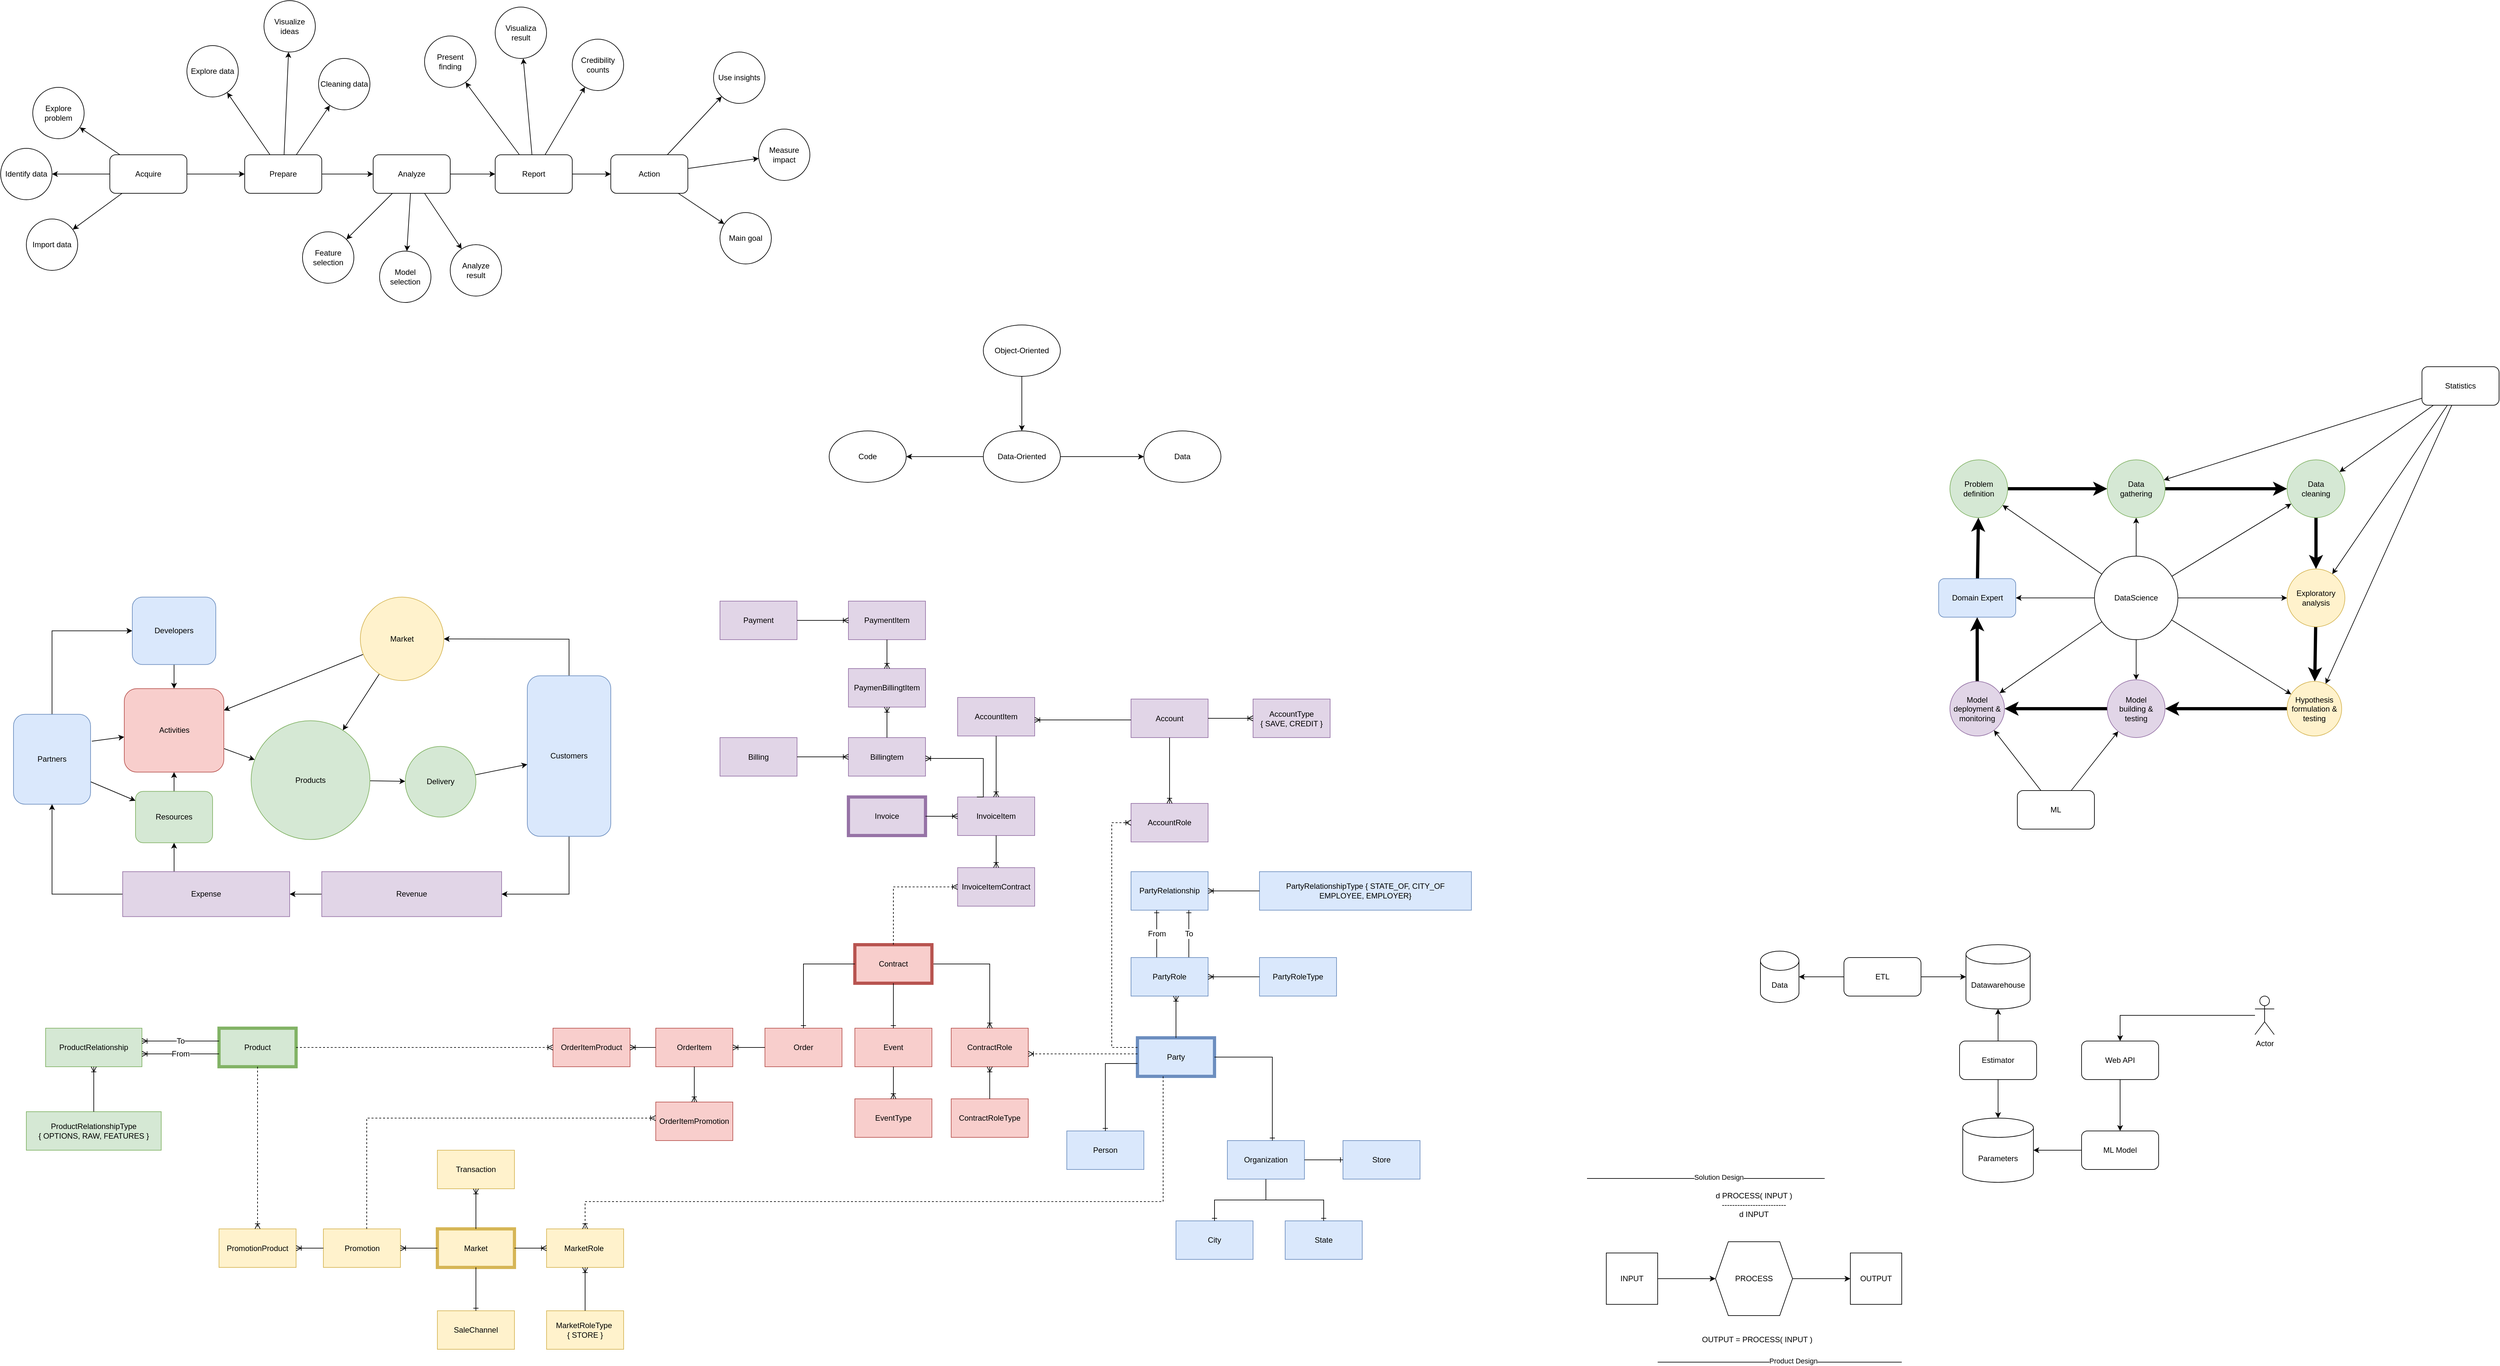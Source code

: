 <mxfile version="24.7.3" type="github">
  <diagram id="AqMoiznXCZGiWsd2ppC3" name="Page-1">
    <mxGraphModel dx="4476" dy="1381" grid="1" gridSize="10" guides="1" tooltips="1" connect="1" arrows="1" fold="1" page="1" pageScale="1" pageWidth="1100" pageHeight="850" math="0" shadow="0">
      <root>
        <mxCell id="0" />
        <mxCell id="1" parent="0" />
        <mxCell id="n_7fIg3I3LmvqeybkAJg-35" style="edgeStyle=none;rounded=0;orthogonalLoop=1;jettySize=auto;html=1;" parent="1" source="n_7fIg3I3LmvqeybkAJg-1" target="n_7fIg3I3LmvqeybkAJg-2" edge="1">
          <mxGeometry relative="1" as="geometry" />
        </mxCell>
        <mxCell id="n_7fIg3I3LmvqeybkAJg-36" style="edgeStyle=none;rounded=0;orthogonalLoop=1;jettySize=auto;html=1;" parent="1" source="n_7fIg3I3LmvqeybkAJg-1" target="n_7fIg3I3LmvqeybkAJg-3" edge="1">
          <mxGeometry relative="1" as="geometry" />
        </mxCell>
        <mxCell id="n_7fIg3I3LmvqeybkAJg-37" style="edgeStyle=none;rounded=0;orthogonalLoop=1;jettySize=auto;html=1;" parent="1" source="n_7fIg3I3LmvqeybkAJg-1" target="n_7fIg3I3LmvqeybkAJg-4" edge="1">
          <mxGeometry relative="1" as="geometry" />
        </mxCell>
        <mxCell id="n_7fIg3I3LmvqeybkAJg-38" style="edgeStyle=none;rounded=0;orthogonalLoop=1;jettySize=auto;html=1;" parent="1" source="n_7fIg3I3LmvqeybkAJg-1" target="n_7fIg3I3LmvqeybkAJg-5" edge="1">
          <mxGeometry relative="1" as="geometry" />
        </mxCell>
        <mxCell id="n_7fIg3I3LmvqeybkAJg-39" style="edgeStyle=none;rounded=0;orthogonalLoop=1;jettySize=auto;html=1;" parent="1" source="n_7fIg3I3LmvqeybkAJg-1" target="n_7fIg3I3LmvqeybkAJg-6" edge="1">
          <mxGeometry relative="1" as="geometry" />
        </mxCell>
        <mxCell id="n_7fIg3I3LmvqeybkAJg-40" style="edgeStyle=none;rounded=0;orthogonalLoop=1;jettySize=auto;html=1;" parent="1" source="n_7fIg3I3LmvqeybkAJg-1" target="n_7fIg3I3LmvqeybkAJg-7" edge="1">
          <mxGeometry relative="1" as="geometry" />
        </mxCell>
        <mxCell id="n_7fIg3I3LmvqeybkAJg-41" style="edgeStyle=none;rounded=0;orthogonalLoop=1;jettySize=auto;html=1;" parent="1" source="n_7fIg3I3LmvqeybkAJg-1" target="n_7fIg3I3LmvqeybkAJg-8" edge="1">
          <mxGeometry relative="1" as="geometry" />
        </mxCell>
        <mxCell id="n_7fIg3I3LmvqeybkAJg-42" style="edgeStyle=none;rounded=0;orthogonalLoop=1;jettySize=auto;html=1;strokeWidth=1;" parent="1" source="n_7fIg3I3LmvqeybkAJg-1" target="n_7fIg3I3LmvqeybkAJg-33" edge="1">
          <mxGeometry relative="1" as="geometry" />
        </mxCell>
        <mxCell id="n_7fIg3I3LmvqeybkAJg-1" value="DataScience" style="ellipse;whiteSpace=wrap;html=1;aspect=fixed;" parent="1" vertex="1">
          <mxGeometry x="420" y="225" width="130" height="130" as="geometry" />
        </mxCell>
        <mxCell id="n_7fIg3I3LmvqeybkAJg-11" style="rounded=0;orthogonalLoop=1;jettySize=auto;html=1;strokeWidth=5;" parent="1" source="n_7fIg3I3LmvqeybkAJg-2" target="n_7fIg3I3LmvqeybkAJg-3" edge="1">
          <mxGeometry relative="1" as="geometry" />
        </mxCell>
        <mxCell id="n_7fIg3I3LmvqeybkAJg-2" value="&lt;div&gt;Problem&lt;/div&gt;&lt;div&gt;definition&lt;/div&gt;" style="ellipse;whiteSpace=wrap;html=1;aspect=fixed;fillColor=#d5e8d4;strokeColor=#82b366;" parent="1" vertex="1">
          <mxGeometry x="195" y="75" width="90" height="90" as="geometry" />
        </mxCell>
        <mxCell id="n_7fIg3I3LmvqeybkAJg-10" style="rounded=0;orthogonalLoop=1;jettySize=auto;html=1;strokeWidth=5;" parent="1" source="n_7fIg3I3LmvqeybkAJg-3" target="n_7fIg3I3LmvqeybkAJg-4" edge="1">
          <mxGeometry relative="1" as="geometry" />
        </mxCell>
        <mxCell id="n_7fIg3I3LmvqeybkAJg-3" value="&lt;div&gt;Data&lt;/div&gt;&lt;div&gt;gathering&lt;/div&gt;" style="ellipse;whiteSpace=wrap;html=1;aspect=fixed;fillColor=#d5e8d4;strokeColor=#82b366;" parent="1" vertex="1">
          <mxGeometry x="440" y="75" width="90" height="90" as="geometry" />
        </mxCell>
        <mxCell id="n_7fIg3I3LmvqeybkAJg-12" style="rounded=0;orthogonalLoop=1;jettySize=auto;html=1;strokeWidth=5;" parent="1" source="n_7fIg3I3LmvqeybkAJg-4" target="n_7fIg3I3LmvqeybkAJg-5" edge="1">
          <mxGeometry relative="1" as="geometry" />
        </mxCell>
        <mxCell id="n_7fIg3I3LmvqeybkAJg-4" value="&lt;div&gt;Data&lt;/div&gt;&lt;div&gt;cleaning&lt;/div&gt;" style="ellipse;whiteSpace=wrap;html=1;aspect=fixed;fillColor=#d5e8d4;strokeColor=#82b366;" parent="1" vertex="1">
          <mxGeometry x="720" y="75" width="90" height="90" as="geometry" />
        </mxCell>
        <mxCell id="n_7fIg3I3LmvqeybkAJg-13" style="rounded=0;orthogonalLoop=1;jettySize=auto;html=1;strokeWidth=5;" parent="1" source="n_7fIg3I3LmvqeybkAJg-5" target="n_7fIg3I3LmvqeybkAJg-6" edge="1">
          <mxGeometry relative="1" as="geometry" />
        </mxCell>
        <mxCell id="n_7fIg3I3LmvqeybkAJg-5" value="&lt;div&gt;Exploratory&lt;/div&gt;&lt;div&gt;analysis&lt;/div&gt;" style="ellipse;whiteSpace=wrap;html=1;aspect=fixed;fillColor=#fff2cc;strokeColor=#d6b656;" parent="1" vertex="1">
          <mxGeometry x="720" y="245" width="90" height="90" as="geometry" />
        </mxCell>
        <mxCell id="n_7fIg3I3LmvqeybkAJg-14" style="rounded=0;orthogonalLoop=1;jettySize=auto;html=1;strokeWidth=5;" parent="1" source="n_7fIg3I3LmvqeybkAJg-6" target="n_7fIg3I3LmvqeybkAJg-7" edge="1">
          <mxGeometry relative="1" as="geometry" />
        </mxCell>
        <mxCell id="n_7fIg3I3LmvqeybkAJg-6" value="&lt;div&gt;Hypothesis&lt;/div&gt;&lt;div&gt;formulation &amp;amp;&lt;/div&gt;&lt;div&gt;testing&lt;/div&gt;" style="ellipse;whiteSpace=wrap;html=1;aspect=fixed;fillColor=#fff2cc;strokeColor=#d6b656;" parent="1" vertex="1">
          <mxGeometry x="720" y="420" width="85" height="85" as="geometry" />
        </mxCell>
        <mxCell id="n_7fIg3I3LmvqeybkAJg-15" style="rounded=0;orthogonalLoop=1;jettySize=auto;html=1;strokeWidth=5;" parent="1" source="n_7fIg3I3LmvqeybkAJg-7" target="n_7fIg3I3LmvqeybkAJg-8" edge="1">
          <mxGeometry relative="1" as="geometry" />
        </mxCell>
        <mxCell id="n_7fIg3I3LmvqeybkAJg-7" value="&lt;div&gt;Model&lt;/div&gt;&lt;div&gt;building &amp;amp;&lt;/div&gt;&lt;div&gt;testing&lt;/div&gt;" style="ellipse;whiteSpace=wrap;html=1;aspect=fixed;fillColor=#e1d5e7;strokeColor=#9673a6;" parent="1" vertex="1">
          <mxGeometry x="440" y="417.5" width="90" height="90" as="geometry" />
        </mxCell>
        <mxCell id="n_7fIg3I3LmvqeybkAJg-16" style="rounded=0;orthogonalLoop=1;jettySize=auto;html=1;strokeWidth=5;" parent="1" source="n_7fIg3I3LmvqeybkAJg-8" target="n_7fIg3I3LmvqeybkAJg-33" edge="1">
          <mxGeometry relative="1" as="geometry" />
        </mxCell>
        <mxCell id="n_7fIg3I3LmvqeybkAJg-8" value="&lt;div&gt;Model&lt;/div&gt;&lt;div&gt;deployment &amp;amp;&lt;/div&gt;&lt;div&gt;monitoring&lt;/div&gt;" style="ellipse;whiteSpace=wrap;html=1;aspect=fixed;fillColor=#e1d5e7;strokeColor=#9673a6;" parent="1" vertex="1">
          <mxGeometry x="195" y="420" width="85" height="85" as="geometry" />
        </mxCell>
        <mxCell id="n_7fIg3I3LmvqeybkAJg-26" style="rounded=0;orthogonalLoop=1;jettySize=auto;html=1;" parent="1" source="n_7fIg3I3LmvqeybkAJg-19" target="n_7fIg3I3LmvqeybkAJg-8" edge="1">
          <mxGeometry relative="1" as="geometry" />
        </mxCell>
        <mxCell id="n_7fIg3I3LmvqeybkAJg-27" style="edgeStyle=none;rounded=0;orthogonalLoop=1;jettySize=auto;html=1;" parent="1" source="n_7fIg3I3LmvqeybkAJg-19" target="n_7fIg3I3LmvqeybkAJg-7" edge="1">
          <mxGeometry relative="1" as="geometry" />
        </mxCell>
        <mxCell id="n_7fIg3I3LmvqeybkAJg-19" value="ML" style="rounded=1;whiteSpace=wrap;html=1;" parent="1" vertex="1">
          <mxGeometry x="300" y="590" width="120" height="60" as="geometry" />
        </mxCell>
        <mxCell id="n_7fIg3I3LmvqeybkAJg-29" style="edgeStyle=none;rounded=0;orthogonalLoop=1;jettySize=auto;html=1;" parent="1" source="n_7fIg3I3LmvqeybkAJg-28" target="n_7fIg3I3LmvqeybkAJg-4" edge="1">
          <mxGeometry relative="1" as="geometry" />
        </mxCell>
        <mxCell id="n_7fIg3I3LmvqeybkAJg-30" style="edgeStyle=none;rounded=0;orthogonalLoop=1;jettySize=auto;html=1;" parent="1" source="n_7fIg3I3LmvqeybkAJg-28" target="n_7fIg3I3LmvqeybkAJg-5" edge="1">
          <mxGeometry relative="1" as="geometry" />
        </mxCell>
        <mxCell id="n_7fIg3I3LmvqeybkAJg-31" style="edgeStyle=none;rounded=0;orthogonalLoop=1;jettySize=auto;html=1;" parent="1" source="n_7fIg3I3LmvqeybkAJg-28" target="n_7fIg3I3LmvqeybkAJg-6" edge="1">
          <mxGeometry relative="1" as="geometry" />
        </mxCell>
        <mxCell id="n_7fIg3I3LmvqeybkAJg-32" style="edgeStyle=none;rounded=0;orthogonalLoop=1;jettySize=auto;html=1;" parent="1" source="n_7fIg3I3LmvqeybkAJg-28" target="n_7fIg3I3LmvqeybkAJg-3" edge="1">
          <mxGeometry relative="1" as="geometry" />
        </mxCell>
        <mxCell id="n_7fIg3I3LmvqeybkAJg-28" value="Statistics" style="rounded=1;whiteSpace=wrap;html=1;" parent="1" vertex="1">
          <mxGeometry x="930" y="-70" width="120" height="60" as="geometry" />
        </mxCell>
        <mxCell id="n_7fIg3I3LmvqeybkAJg-34" style="edgeStyle=none;rounded=0;orthogonalLoop=1;jettySize=auto;html=1;strokeWidth=5;" parent="1" source="n_7fIg3I3LmvqeybkAJg-33" target="n_7fIg3I3LmvqeybkAJg-2" edge="1">
          <mxGeometry relative="1" as="geometry" />
        </mxCell>
        <mxCell id="n_7fIg3I3LmvqeybkAJg-33" value="Domain Expert" style="rounded=1;whiteSpace=wrap;html=1;fillColor=#dae8fc;strokeColor=#6c8ebf;" parent="1" vertex="1">
          <mxGeometry x="177.5" y="260" width="120" height="60" as="geometry" />
        </mxCell>
        <mxCell id="AKqKs_HmM4aeHzTfp3hS-4" style="rounded=0;orthogonalLoop=1;jettySize=auto;html=1;" parent="1" source="AKqKs_HmM4aeHzTfp3hS-1" target="AKqKs_HmM4aeHzTfp3hS-2" edge="1">
          <mxGeometry relative="1" as="geometry" />
        </mxCell>
        <mxCell id="AKqKs_HmM4aeHzTfp3hS-5" style="edgeStyle=none;rounded=0;orthogonalLoop=1;jettySize=auto;html=1;" parent="1" source="AKqKs_HmM4aeHzTfp3hS-1" target="AKqKs_HmM4aeHzTfp3hS-3" edge="1">
          <mxGeometry relative="1" as="geometry" />
        </mxCell>
        <mxCell id="AKqKs_HmM4aeHzTfp3hS-1" value="Data-Oriented" style="ellipse;whiteSpace=wrap;html=1;" parent="1" vertex="1">
          <mxGeometry x="-1310" y="30" width="120" height="80" as="geometry" />
        </mxCell>
        <mxCell id="AKqKs_HmM4aeHzTfp3hS-2" value="Code" style="ellipse;whiteSpace=wrap;html=1;" parent="1" vertex="1">
          <mxGeometry x="-1550" y="30" width="120" height="80" as="geometry" />
        </mxCell>
        <mxCell id="AKqKs_HmM4aeHzTfp3hS-3" value="Data" style="ellipse;whiteSpace=wrap;html=1;" parent="1" vertex="1">
          <mxGeometry x="-1060" y="30" width="120" height="80" as="geometry" />
        </mxCell>
        <mxCell id="AKqKs_HmM4aeHzTfp3hS-7" style="edgeStyle=none;rounded=0;orthogonalLoop=1;jettySize=auto;html=1;" parent="1" source="AKqKs_HmM4aeHzTfp3hS-6" target="AKqKs_HmM4aeHzTfp3hS-1" edge="1">
          <mxGeometry relative="1" as="geometry" />
        </mxCell>
        <mxCell id="AKqKs_HmM4aeHzTfp3hS-6" value="Object-Oriented" style="ellipse;whiteSpace=wrap;html=1;" parent="1" vertex="1">
          <mxGeometry x="-1310" y="-135" width="120" height="80" as="geometry" />
        </mxCell>
        <mxCell id="DiZXjh_aEqviNDpe_JiY-1" value="Party" style="rounded=0;whiteSpace=wrap;html=1;fillColor=#dae8fc;strokeColor=#6c8ebf;strokeWidth=5;" parent="1" vertex="1">
          <mxGeometry x="-1070" y="975" width="120" height="60" as="geometry" />
        </mxCell>
        <mxCell id="DiZXjh_aEqviNDpe_JiY-2" value="Organization" style="rounded=0;whiteSpace=wrap;html=1;fillColor=#dae8fc;strokeColor=#6c8ebf;" parent="1" vertex="1">
          <mxGeometry x="-930" y="1135" width="120" height="60" as="geometry" />
        </mxCell>
        <mxCell id="DiZXjh_aEqviNDpe_JiY-4" value="" style="fontSize=12;html=1;endArrow=ERone;endFill=1;rounded=0;edgeStyle=orthogonalEdgeStyle;" parent="1" source="DiZXjh_aEqviNDpe_JiY-1" target="DiZXjh_aEqviNDpe_JiY-2" edge="1">
          <mxGeometry width="100" height="100" relative="1" as="geometry">
            <mxPoint x="-780" y="1065" as="sourcePoint" />
            <mxPoint x="-860" y="965" as="targetPoint" />
            <Array as="points">
              <mxPoint x="-860" y="1005" />
            </Array>
          </mxGeometry>
        </mxCell>
        <mxCell id="DiZXjh_aEqviNDpe_JiY-5" value="Person" style="rounded=0;whiteSpace=wrap;html=1;fillColor=#dae8fc;strokeColor=#6c8ebf;" parent="1" vertex="1">
          <mxGeometry x="-1180" y="1120" width="120" height="60" as="geometry" />
        </mxCell>
        <mxCell id="DiZXjh_aEqviNDpe_JiY-6" value="" style="fontSize=12;html=1;endArrow=ERone;endFill=1;rounded=0;edgeStyle=orthogonalEdgeStyle;" parent="1" source="DiZXjh_aEqviNDpe_JiY-1" target="DiZXjh_aEqviNDpe_JiY-5" edge="1">
          <mxGeometry width="100" height="100" relative="1" as="geometry">
            <mxPoint x="-879.947" y="1145" as="sourcePoint" />
            <mxPoint x="-1250" y="1005" as="targetPoint" />
            <Array as="points">
              <mxPoint x="-1120" y="1015" />
            </Array>
          </mxGeometry>
        </mxCell>
        <mxCell id="DiZXjh_aEqviNDpe_JiY-9" value="Store" style="rounded=0;whiteSpace=wrap;html=1;fillColor=#dae8fc;strokeColor=#6c8ebf;" parent="1" vertex="1">
          <mxGeometry x="-750" y="1135" width="120" height="60" as="geometry" />
        </mxCell>
        <mxCell id="DiZXjh_aEqviNDpe_JiY-10" value="" style="edgeStyle=entityRelationEdgeStyle;fontSize=12;html=1;endArrow=ERone;endFill=1;rounded=0;" parent="1" source="DiZXjh_aEqviNDpe_JiY-2" target="DiZXjh_aEqviNDpe_JiY-9" edge="1">
          <mxGeometry width="100" height="100" relative="1" as="geometry">
            <mxPoint x="-740" y="1055" as="sourcePoint" />
            <mxPoint x="-640" y="955" as="targetPoint" />
          </mxGeometry>
        </mxCell>
        <mxCell id="DiZXjh_aEqviNDpe_JiY-15" value="PartyRelationship" style="rounded=0;whiteSpace=wrap;html=1;fillColor=#dae8fc;strokeColor=#6c8ebf;" parent="1" vertex="1">
          <mxGeometry x="-1080" y="716.25" width="120" height="60" as="geometry" />
        </mxCell>
        <mxCell id="DiZXjh_aEqviNDpe_JiY-16" value="From" style="fontSize=12;html=1;endArrow=ERone;endFill=1;rounded=0;edgeStyle=orthogonalEdgeStyle;" parent="1" source="tyw55_ljlSV-3yup8lgk-1" target="DiZXjh_aEqviNDpe_JiY-15" edge="1">
          <mxGeometry width="100" height="100" relative="1" as="geometry">
            <mxPoint x="-1030" y="910" as="sourcePoint" />
            <mxPoint x="-869.947" y="1145" as="targetPoint" />
            <Array as="points">
              <mxPoint x="-1040" y="840" />
              <mxPoint x="-1040" y="840" />
            </Array>
          </mxGeometry>
        </mxCell>
        <mxCell id="DiZXjh_aEqviNDpe_JiY-18" value="To" style="fontSize=12;html=1;endArrow=ERone;endFill=1;rounded=0;edgeStyle=orthogonalEdgeStyle;" parent="1" source="tyw55_ljlSV-3yup8lgk-1" target="DiZXjh_aEqviNDpe_JiY-15" edge="1">
          <mxGeometry width="100" height="100" relative="1" as="geometry">
            <mxPoint x="-990" y="900" as="sourcePoint" />
            <mxPoint x="-1029.947" y="885" as="targetPoint" />
            <Array as="points">
              <mxPoint x="-990" y="800" />
              <mxPoint x="-990" y="800" />
            </Array>
          </mxGeometry>
        </mxCell>
        <mxCell id="DiZXjh_aEqviNDpe_JiY-19" value="PartyRelationshipType { STATE_OF, CITY_OF&lt;br&gt;EMPLOYEE, EMPLOYER}" style="rounded=0;whiteSpace=wrap;html=1;fillColor=#dae8fc;strokeColor=#6c8ebf;" parent="1" vertex="1">
          <mxGeometry x="-880" y="716.25" width="330" height="60" as="geometry" />
        </mxCell>
        <mxCell id="DiZXjh_aEqviNDpe_JiY-20" value="" style="edgeStyle=entityRelationEdgeStyle;fontSize=12;html=1;endArrow=ERoneToMany;rounded=0;" parent="1" source="DiZXjh_aEqviNDpe_JiY-19" target="DiZXjh_aEqviNDpe_JiY-15" edge="1">
          <mxGeometry width="100" height="100" relative="1" as="geometry">
            <mxPoint x="-570" y="1015" as="sourcePoint" />
            <mxPoint x="-470" y="915" as="targetPoint" />
          </mxGeometry>
        </mxCell>
        <mxCell id="UxaYWRvRHPkxiGg4G-dx-1" value="Product" style="rounded=0;whiteSpace=wrap;html=1;fillColor=#d5e8d4;strokeColor=#82b366;strokeWidth=5;" parent="1" vertex="1">
          <mxGeometry x="-2500" y="960" width="120" height="60" as="geometry" />
        </mxCell>
        <mxCell id="UxaYWRvRHPkxiGg4G-dx-2" value="Order" style="rounded=0;whiteSpace=wrap;html=1;fillColor=#f8cecc;strokeColor=#b85450;" parent="1" vertex="1">
          <mxGeometry x="-1650" y="960" width="120" height="60" as="geometry" />
        </mxCell>
        <mxCell id="UxaYWRvRHPkxiGg4G-dx-3" value="OrderItem" style="rounded=0;whiteSpace=wrap;html=1;fillColor=#f8cecc;strokeColor=#b85450;" parent="1" vertex="1">
          <mxGeometry x="-1820" y="960" width="120" height="60" as="geometry" />
        </mxCell>
        <mxCell id="UxaYWRvRHPkxiGg4G-dx-4" value="" style="edgeStyle=orthogonalEdgeStyle;fontSize=12;html=1;endArrow=ERoneToMany;rounded=0;" parent="1" source="UxaYWRvRHPkxiGg4G-dx-2" target="UxaYWRvRHPkxiGg4G-dx-3" edge="1">
          <mxGeometry width="100" height="100" relative="1" as="geometry">
            <mxPoint x="-1030" y="1025" as="sourcePoint" />
            <mxPoint x="-1110" y="1025" as="targetPoint" />
          </mxGeometry>
        </mxCell>
        <mxCell id="UxaYWRvRHPkxiGg4G-dx-5" value="OrderItemProduct" style="rounded=0;whiteSpace=wrap;html=1;fillColor=#f8cecc;strokeColor=#b85450;" parent="1" vertex="1">
          <mxGeometry x="-1980" y="960" width="120" height="60" as="geometry" />
        </mxCell>
        <mxCell id="UxaYWRvRHPkxiGg4G-dx-6" value="ContractRole" style="rounded=0;whiteSpace=wrap;html=1;fillColor=#f8cecc;strokeColor=#b85450;" parent="1" vertex="1">
          <mxGeometry x="-1360" y="960" width="120" height="60" as="geometry" />
        </mxCell>
        <mxCell id="UxaYWRvRHPkxiGg4G-dx-7" value="" style="edgeStyle=orthogonalEdgeStyle;fontSize=12;html=1;endArrow=ERoneToMany;rounded=0;" parent="1" source="UQxZv_VmtrtVXWc6xAbR-11" target="UxaYWRvRHPkxiGg4G-dx-6" edge="1">
          <mxGeometry width="100" height="100" relative="1" as="geometry">
            <mxPoint x="-1440" y="1030" as="sourcePoint" />
            <mxPoint x="-1440" y="1085" as="targetPoint" />
            <Array as="points">
              <mxPoint x="-1300" y="860" />
            </Array>
          </mxGeometry>
        </mxCell>
        <mxCell id="UxaYWRvRHPkxiGg4G-dx-8" value="" style="edgeStyle=orthogonalEdgeStyle;fontSize=12;html=1;endArrow=ERoneToMany;rounded=0;dashed=1;" parent="1" source="DiZXjh_aEqviNDpe_JiY-1" target="UxaYWRvRHPkxiGg4G-dx-6" edge="1">
          <mxGeometry width="100" height="100" relative="1" as="geometry">
            <mxPoint x="-1400" y="870" as="sourcePoint" />
            <mxPoint x="-1400" y="925" as="targetPoint" />
            <Array as="points">
              <mxPoint x="-1130" y="1000" />
              <mxPoint x="-1130" y="1000" />
            </Array>
          </mxGeometry>
        </mxCell>
        <mxCell id="UxaYWRvRHPkxiGg4G-dx-9" value="" style="edgeStyle=orthogonalEdgeStyle;fontSize=12;html=1;endArrow=ERoneToMany;rounded=0;" parent="1" source="UxaYWRvRHPkxiGg4G-dx-3" target="UxaYWRvRHPkxiGg4G-dx-5" edge="1">
          <mxGeometry width="100" height="100" relative="1" as="geometry">
            <mxPoint x="-1830" y="910" as="sourcePoint" />
            <mxPoint x="-1570" y="970" as="targetPoint" />
          </mxGeometry>
        </mxCell>
        <mxCell id="UxaYWRvRHPkxiGg4G-dx-10" value="" style="edgeStyle=orthogonalEdgeStyle;fontSize=12;html=1;endArrow=ERoneToMany;rounded=0;dashed=1;" parent="1" source="UxaYWRvRHPkxiGg4G-dx-1" target="UxaYWRvRHPkxiGg4G-dx-5" edge="1">
          <mxGeometry width="100" height="100" relative="1" as="geometry">
            <mxPoint x="-1710" y="885" as="sourcePoint" />
            <mxPoint x="-1570" y="970" as="targetPoint" />
          </mxGeometry>
        </mxCell>
        <mxCell id="UxaYWRvRHPkxiGg4G-dx-11" value="Market" style="rounded=0;whiteSpace=wrap;html=1;fillColor=#fff2cc;strokeColor=#d6b656;strokeWidth=5;" parent="1" vertex="1">
          <mxGeometry x="-2160" y="1272.5" width="120" height="60" as="geometry" />
        </mxCell>
        <mxCell id="UxaYWRvRHPkxiGg4G-dx-12" value="Promotion" style="rounded=0;whiteSpace=wrap;html=1;fillColor=#fff2cc;strokeColor=#d6b656;" parent="1" vertex="1">
          <mxGeometry x="-2337.5" y="1272.5" width="120" height="60" as="geometry" />
        </mxCell>
        <mxCell id="UxaYWRvRHPkxiGg4G-dx-13" value="" style="edgeStyle=orthogonalEdgeStyle;fontSize=12;html=1;endArrow=ERoneToMany;rounded=0;" parent="1" source="UxaYWRvRHPkxiGg4G-dx-11" target="UxaYWRvRHPkxiGg4G-dx-12" edge="1">
          <mxGeometry width="100" height="100" relative="1" as="geometry">
            <mxPoint x="-2260" y="1622.5" as="sourcePoint" />
            <mxPoint x="-2300" y="1622.5" as="targetPoint" />
          </mxGeometry>
        </mxCell>
        <mxCell id="UxaYWRvRHPkxiGg4G-dx-16" value="PromotionProduct" style="rounded=0;whiteSpace=wrap;html=1;fillColor=#fff2cc;strokeColor=#d6b656;" parent="1" vertex="1">
          <mxGeometry x="-2500" y="1272.5" width="120" height="60" as="geometry" />
        </mxCell>
        <mxCell id="UxaYWRvRHPkxiGg4G-dx-17" value="" style="edgeStyle=orthogonalEdgeStyle;fontSize=12;html=1;endArrow=ERoneToMany;rounded=0;" parent="1" source="UxaYWRvRHPkxiGg4G-dx-12" target="UxaYWRvRHPkxiGg4G-dx-16" edge="1">
          <mxGeometry width="100" height="100" relative="1" as="geometry">
            <mxPoint x="-2110" y="1342.5" as="sourcePoint" />
            <mxPoint x="-2190" y="1502.5" as="targetPoint" />
            <Array as="points" />
          </mxGeometry>
        </mxCell>
        <mxCell id="UxaYWRvRHPkxiGg4G-dx-18" value="" style="edgeStyle=orthogonalEdgeStyle;fontSize=12;html=1;endArrow=ERoneToMany;rounded=0;dashed=1;" parent="1" source="UxaYWRvRHPkxiGg4G-dx-1" target="UxaYWRvRHPkxiGg4G-dx-16" edge="1">
          <mxGeometry width="100" height="100" relative="1" as="geometry">
            <mxPoint x="-2090" y="1000" as="sourcePoint" />
            <mxPoint x="-1970" y="1000" as="targetPoint" />
            <Array as="points">
              <mxPoint x="-2440" y="1170" />
            </Array>
          </mxGeometry>
        </mxCell>
        <mxCell id="UxaYWRvRHPkxiGg4G-dx-21" value="OrderItemPromotion" style="rounded=0;whiteSpace=wrap;html=1;fillColor=#f8cecc;strokeColor=#b85450;" parent="1" vertex="1">
          <mxGeometry x="-1820" y="1075" width="120" height="60" as="geometry" />
        </mxCell>
        <mxCell id="UxaYWRvRHPkxiGg4G-dx-22" value="" style="edgeStyle=orthogonalEdgeStyle;fontSize=12;html=1;endArrow=ERoneToMany;rounded=0;" parent="1" source="UxaYWRvRHPkxiGg4G-dx-3" target="UxaYWRvRHPkxiGg4G-dx-21" edge="1">
          <mxGeometry width="100" height="100" relative="1" as="geometry">
            <mxPoint x="-1960" y="698.75" as="sourcePoint" />
            <mxPoint x="-1960" y="746.25" as="targetPoint" />
          </mxGeometry>
        </mxCell>
        <mxCell id="UxaYWRvRHPkxiGg4G-dx-23" value="" style="edgeStyle=orthogonalEdgeStyle;fontSize=12;html=1;endArrow=ERoneToMany;rounded=0;dashed=1;" parent="1" source="UxaYWRvRHPkxiGg4G-dx-12" target="UxaYWRvRHPkxiGg4G-dx-21" edge="1">
          <mxGeometry width="100" height="100" relative="1" as="geometry">
            <mxPoint x="-2150" y="970" as="sourcePoint" />
            <mxPoint x="-2150" y="806.25" as="targetPoint" />
            <Array as="points">
              <mxPoint x="-2270" y="1100" />
            </Array>
          </mxGeometry>
        </mxCell>
        <mxCell id="UxaYWRvRHPkxiGg4G-dx-24" value="Data" style="shape=cylinder3;whiteSpace=wrap;html=1;boundedLbl=1;backgroundOutline=1;size=15;" parent="1" vertex="1">
          <mxGeometry x="-100" y="840" width="60" height="80" as="geometry" />
        </mxCell>
        <mxCell id="UxaYWRvRHPkxiGg4G-dx-28" style="edgeStyle=orthogonalEdgeStyle;rounded=0;orthogonalLoop=1;jettySize=auto;html=1;" parent="1" source="UxaYWRvRHPkxiGg4G-dx-25" target="UxaYWRvRHPkxiGg4G-dx-26" edge="1">
          <mxGeometry relative="1" as="geometry" />
        </mxCell>
        <mxCell id="UxaYWRvRHPkxiGg4G-dx-33" style="edgeStyle=orthogonalEdgeStyle;rounded=0;orthogonalLoop=1;jettySize=auto;html=1;" parent="1" source="UxaYWRvRHPkxiGg4G-dx-25" target="UxaYWRvRHPkxiGg4G-dx-24" edge="1">
          <mxGeometry relative="1" as="geometry" />
        </mxCell>
        <mxCell id="UxaYWRvRHPkxiGg4G-dx-25" value="ETL" style="rounded=1;whiteSpace=wrap;html=1;" parent="1" vertex="1">
          <mxGeometry x="30" y="850" width="120" height="60" as="geometry" />
        </mxCell>
        <mxCell id="UxaYWRvRHPkxiGg4G-dx-26" value="Datawarehouse" style="shape=cylinder3;whiteSpace=wrap;html=1;boundedLbl=1;backgroundOutline=1;size=15;" parent="1" vertex="1">
          <mxGeometry x="220" y="830" width="100" height="100" as="geometry" />
        </mxCell>
        <mxCell id="UxaYWRvRHPkxiGg4G-dx-29" value="Parameters" style="shape=cylinder3;whiteSpace=wrap;html=1;boundedLbl=1;backgroundOutline=1;size=15;" parent="1" vertex="1">
          <mxGeometry x="215" y="1100" width="110" height="100" as="geometry" />
        </mxCell>
        <mxCell id="UxaYWRvRHPkxiGg4G-dx-34" style="edgeStyle=orthogonalEdgeStyle;rounded=0;orthogonalLoop=1;jettySize=auto;html=1;" parent="1" source="UxaYWRvRHPkxiGg4G-dx-30" target="UxaYWRvRHPkxiGg4G-dx-26" edge="1">
          <mxGeometry relative="1" as="geometry" />
        </mxCell>
        <mxCell id="UxaYWRvRHPkxiGg4G-dx-35" style="edgeStyle=orthogonalEdgeStyle;rounded=0;orthogonalLoop=1;jettySize=auto;html=1;" parent="1" source="UxaYWRvRHPkxiGg4G-dx-30" target="UxaYWRvRHPkxiGg4G-dx-29" edge="1">
          <mxGeometry relative="1" as="geometry" />
        </mxCell>
        <mxCell id="UxaYWRvRHPkxiGg4G-dx-30" value="Estimator" style="rounded=1;whiteSpace=wrap;html=1;" parent="1" vertex="1">
          <mxGeometry x="210" y="980" width="120" height="60" as="geometry" />
        </mxCell>
        <mxCell id="UxaYWRvRHPkxiGg4G-dx-37" style="edgeStyle=orthogonalEdgeStyle;rounded=0;orthogonalLoop=1;jettySize=auto;html=1;" parent="1" source="UxaYWRvRHPkxiGg4G-dx-36" target="UxaYWRvRHPkxiGg4G-dx-29" edge="1">
          <mxGeometry relative="1" as="geometry" />
        </mxCell>
        <mxCell id="UxaYWRvRHPkxiGg4G-dx-36" value="ML Model" style="rounded=1;whiteSpace=wrap;html=1;" parent="1" vertex="1">
          <mxGeometry x="400" y="1120" width="120" height="60" as="geometry" />
        </mxCell>
        <mxCell id="UxaYWRvRHPkxiGg4G-dx-39" style="edgeStyle=orthogonalEdgeStyle;rounded=0;orthogonalLoop=1;jettySize=auto;html=1;" parent="1" source="UxaYWRvRHPkxiGg4G-dx-38" target="UxaYWRvRHPkxiGg4G-dx-36" edge="1">
          <mxGeometry relative="1" as="geometry" />
        </mxCell>
        <mxCell id="UxaYWRvRHPkxiGg4G-dx-38" value="Web API" style="rounded=1;whiteSpace=wrap;html=1;" parent="1" vertex="1">
          <mxGeometry x="400" y="980" width="120" height="60" as="geometry" />
        </mxCell>
        <mxCell id="UxaYWRvRHPkxiGg4G-dx-41" style="edgeStyle=orthogonalEdgeStyle;rounded=0;orthogonalLoop=1;jettySize=auto;html=1;" parent="1" source="UxaYWRvRHPkxiGg4G-dx-40" target="UxaYWRvRHPkxiGg4G-dx-38" edge="1">
          <mxGeometry relative="1" as="geometry" />
        </mxCell>
        <mxCell id="UxaYWRvRHPkxiGg4G-dx-40" value="Actor" style="shape=umlActor;verticalLabelPosition=bottom;verticalAlign=top;html=1;outlineConnect=0;" parent="1" vertex="1">
          <mxGeometry x="670" y="910" width="30" height="60" as="geometry" />
        </mxCell>
        <mxCell id="UxaYWRvRHPkxiGg4G-dx-42" value="City" style="rounded=0;whiteSpace=wrap;html=1;fillColor=#dae8fc;strokeColor=#6c8ebf;" parent="1" vertex="1">
          <mxGeometry x="-1010" y="1260" width="120" height="60" as="geometry" />
        </mxCell>
        <mxCell id="UxaYWRvRHPkxiGg4G-dx-43" value="State" style="rounded=0;whiteSpace=wrap;html=1;fillColor=#dae8fc;strokeColor=#6c8ebf;" parent="1" vertex="1">
          <mxGeometry x="-840" y="1260" width="120" height="60" as="geometry" />
        </mxCell>
        <mxCell id="UxaYWRvRHPkxiGg4G-dx-45" value="" style="edgeStyle=orthogonalEdgeStyle;fontSize=12;html=1;endArrow=ERone;endFill=1;rounded=0;" parent="1" source="DiZXjh_aEqviNDpe_JiY-2" target="UxaYWRvRHPkxiGg4G-dx-42" edge="1">
          <mxGeometry width="100" height="100" relative="1" as="geometry">
            <mxPoint x="-810" y="1175" as="sourcePoint" />
            <mxPoint x="-740" y="1175" as="targetPoint" />
          </mxGeometry>
        </mxCell>
        <mxCell id="UxaYWRvRHPkxiGg4G-dx-46" value="" style="edgeStyle=orthogonalEdgeStyle;fontSize=12;html=1;endArrow=ERone;endFill=1;rounded=0;" parent="1" source="DiZXjh_aEqviNDpe_JiY-2" target="UxaYWRvRHPkxiGg4G-dx-43" edge="1">
          <mxGeometry width="100" height="100" relative="1" as="geometry">
            <mxPoint x="-870" y="1205" as="sourcePoint" />
            <mxPoint x="-950" y="1270" as="targetPoint" />
            <Array as="points" />
          </mxGeometry>
        </mxCell>
        <mxCell id="UQxZv_VmtrtVXWc6xAbR-3" value="ProductRelationship" style="rounded=0;whiteSpace=wrap;html=1;fillColor=#d5e8d4;strokeColor=#82b366;" parent="1" vertex="1">
          <mxGeometry x="-2770" y="960" width="150" height="60" as="geometry" />
        </mxCell>
        <mxCell id="UQxZv_VmtrtVXWc6xAbR-4" value="To" style="edgeStyle=orthogonalEdgeStyle;fontSize=12;html=1;endArrow=ERoneToMany;rounded=0;" parent="1" source="UxaYWRvRHPkxiGg4G-dx-1" target="UQxZv_VmtrtVXWc6xAbR-3" edge="1">
          <mxGeometry width="100" height="100" relative="1" as="geometry">
            <mxPoint x="-2300" y="776.25" as="sourcePoint" />
            <mxPoint x="-2370" y="776.25" as="targetPoint" />
            <Array as="points">
              <mxPoint x="-2560" y="980" />
              <mxPoint x="-2560" y="980" />
            </Array>
          </mxGeometry>
        </mxCell>
        <mxCell id="UQxZv_VmtrtVXWc6xAbR-6" value="From" style="edgeStyle=orthogonalEdgeStyle;fontSize=12;html=1;endArrow=ERoneToMany;rounded=0;" parent="1" source="UxaYWRvRHPkxiGg4G-dx-1" target="UQxZv_VmtrtVXWc6xAbR-3" edge="1">
          <mxGeometry width="100" height="100" relative="1" as="geometry">
            <mxPoint x="-2490" y="990" as="sourcePoint" />
            <mxPoint x="-2610" y="990" as="targetPoint" />
            <Array as="points">
              <mxPoint x="-2560" y="1000" />
              <mxPoint x="-2560" y="1000" />
            </Array>
          </mxGeometry>
        </mxCell>
        <mxCell id="UQxZv_VmtrtVXWc6xAbR-9" value="Event" style="rounded=0;whiteSpace=wrap;html=1;fillColor=#f8cecc;strokeColor=#b85450;" parent="1" vertex="1">
          <mxGeometry x="-1510" y="960" width="120" height="60" as="geometry" />
        </mxCell>
        <mxCell id="UQxZv_VmtrtVXWc6xAbR-11" value="Contract" style="rounded=0;whiteSpace=wrap;html=1;fillColor=#f8cecc;strokeColor=#b85450;strokeWidth=5;" parent="1" vertex="1">
          <mxGeometry x="-1510" y="830" width="120" height="60" as="geometry" />
        </mxCell>
        <mxCell id="UQxZv_VmtrtVXWc6xAbR-12" value="" style="fontSize=12;html=1;endArrow=ERone;endFill=1;rounded=0;edgeStyle=orthogonalEdgeStyle;" parent="1" source="UQxZv_VmtrtVXWc6xAbR-11" target="UxaYWRvRHPkxiGg4G-dx-2" edge="1">
          <mxGeometry width="100" height="100" relative="1" as="geometry">
            <mxPoint x="-1060" y="1025.059" as="sourcePoint" />
            <mxPoint x="-1139.941" y="1145" as="targetPoint" />
            <Array as="points">
              <mxPoint x="-1590" y="860" />
            </Array>
          </mxGeometry>
        </mxCell>
        <mxCell id="UQxZv_VmtrtVXWc6xAbR-13" value="" style="fontSize=12;html=1;endArrow=ERone;endFill=1;rounded=0;edgeStyle=orthogonalEdgeStyle;" parent="1" source="UQxZv_VmtrtVXWc6xAbR-11" target="UQxZv_VmtrtVXWc6xAbR-9" edge="1">
          <mxGeometry width="100" height="100" relative="1" as="geometry">
            <mxPoint x="-1550" y="860" as="sourcePoint" />
            <mxPoint x="-1579.941" y="970" as="targetPoint" />
            <Array as="points">
              <mxPoint x="-1450" y="910" />
              <mxPoint x="-1450" y="910" />
            </Array>
          </mxGeometry>
        </mxCell>
        <mxCell id="UQxZv_VmtrtVXWc6xAbR-14" value="EventType" style="rounded=0;whiteSpace=wrap;html=1;fillColor=#f8cecc;strokeColor=#b85450;" parent="1" vertex="1">
          <mxGeometry x="-1510" y="1070" width="120" height="60" as="geometry" />
        </mxCell>
        <mxCell id="UQxZv_VmtrtVXWc6xAbR-15" value="" style="edgeStyle=orthogonalEdgeStyle;fontSize=12;html=1;endArrow=ERoneToMany;rounded=0;" parent="1" source="UQxZv_VmtrtVXWc6xAbR-9" target="UQxZv_VmtrtVXWc6xAbR-14" edge="1">
          <mxGeometry width="100" height="100" relative="1" as="geometry">
            <mxPoint x="-1640" y="1000" as="sourcePoint" />
            <mxPoint x="-1690" y="1000" as="targetPoint" />
          </mxGeometry>
        </mxCell>
        <mxCell id="UQxZv_VmtrtVXWc6xAbR-30" style="edgeStyle=none;rounded=0;orthogonalLoop=1;jettySize=auto;html=1;" parent="1" source="UQxZv_VmtrtVXWc6xAbR-16" target="UQxZv_VmtrtVXWc6xAbR-25" edge="1">
          <mxGeometry relative="1" as="geometry" />
        </mxCell>
        <mxCell id="UQxZv_VmtrtVXWc6xAbR-16" value="Products" style="ellipse;whiteSpace=wrap;html=1;aspect=fixed;fillColor=#d5e8d4;strokeColor=#82b366;" parent="1" vertex="1">
          <mxGeometry x="-2450" y="481.25" width="185" height="185" as="geometry" />
        </mxCell>
        <mxCell id="UQxZv_VmtrtVXWc6xAbR-41" style="edgeStyle=none;rounded=0;orthogonalLoop=1;jettySize=auto;html=1;exitX=1.017;exitY=0.299;exitDx=0;exitDy=0;exitPerimeter=0;" parent="1" source="UQxZv_VmtrtVXWc6xAbR-18" target="UQxZv_VmtrtVXWc6xAbR-26" edge="1">
          <mxGeometry relative="1" as="geometry" />
        </mxCell>
        <mxCell id="UQxZv_VmtrtVXWc6xAbR-42" style="edgeStyle=none;rounded=0;orthogonalLoop=1;jettySize=auto;html=1;exitX=1;exitY=0.75;exitDx=0;exitDy=0;" parent="1" source="UQxZv_VmtrtVXWc6xAbR-18" target="UQxZv_VmtrtVXWc6xAbR-27" edge="1">
          <mxGeometry relative="1" as="geometry" />
        </mxCell>
        <mxCell id="UQxZv_VmtrtVXWc6xAbR-46" style="edgeStyle=none;rounded=0;orthogonalLoop=1;jettySize=auto;html=1;exitX=0.5;exitY=0;exitDx=0;exitDy=0;" parent="1" source="UQxZv_VmtrtVXWc6xAbR-18" target="UQxZv_VmtrtVXWc6xAbR-44" edge="1">
          <mxGeometry relative="1" as="geometry">
            <Array as="points">
              <mxPoint x="-2760" y="341.25" />
            </Array>
          </mxGeometry>
        </mxCell>
        <mxCell id="UQxZv_VmtrtVXWc6xAbR-18" value="Partners" style="rounded=1;whiteSpace=wrap;html=1;fillColor=#dae8fc;strokeColor=#6c8ebf;" parent="1" vertex="1">
          <mxGeometry x="-2820" y="471.25" width="120" height="140" as="geometry" />
        </mxCell>
        <mxCell id="UQxZv_VmtrtVXWc6xAbR-38" style="edgeStyle=none;rounded=0;orthogonalLoop=1;jettySize=auto;html=1;entryX=0.5;entryY=1;entryDx=0;entryDy=0;" parent="1" source="UQxZv_VmtrtVXWc6xAbR-20" target="UQxZv_VmtrtVXWc6xAbR-18" edge="1">
          <mxGeometry relative="1" as="geometry">
            <Array as="points">
              <mxPoint x="-2760" y="751.25" />
            </Array>
          </mxGeometry>
        </mxCell>
        <mxCell id="UQxZv_VmtrtVXWc6xAbR-39" style="edgeStyle=none;rounded=0;orthogonalLoop=1;jettySize=auto;html=1;exitX=0.308;exitY=0.071;exitDx=0;exitDy=0;exitPerimeter=0;" parent="1" source="UQxZv_VmtrtVXWc6xAbR-20" target="UQxZv_VmtrtVXWc6xAbR-27" edge="1">
          <mxGeometry relative="1" as="geometry" />
        </mxCell>
        <mxCell id="UQxZv_VmtrtVXWc6xAbR-20" value="Expense" style="rounded=0;whiteSpace=wrap;html=1;fillColor=#e1d5e7;strokeColor=#9673a6;" parent="1" vertex="1">
          <mxGeometry x="-2650" y="716.25" width="260" height="70" as="geometry" />
        </mxCell>
        <mxCell id="UQxZv_VmtrtVXWc6xAbR-37" style="edgeStyle=none;rounded=0;orthogonalLoop=1;jettySize=auto;html=1;" parent="1" source="UQxZv_VmtrtVXWc6xAbR-21" target="UQxZv_VmtrtVXWc6xAbR-20" edge="1">
          <mxGeometry relative="1" as="geometry" />
        </mxCell>
        <mxCell id="UQxZv_VmtrtVXWc6xAbR-21" value="Revenue" style="rounded=0;whiteSpace=wrap;html=1;fillColor=#e1d5e7;strokeColor=#9673a6;" parent="1" vertex="1">
          <mxGeometry x="-2340" y="716.25" width="280" height="70" as="geometry" />
        </mxCell>
        <mxCell id="UQxZv_VmtrtVXWc6xAbR-33" style="edgeStyle=none;rounded=0;orthogonalLoop=1;jettySize=auto;html=1;" parent="1" source="UQxZv_VmtrtVXWc6xAbR-22" target="UQxZv_VmtrtVXWc6xAbR-24" edge="1">
          <mxGeometry relative="1" as="geometry">
            <Array as="points">
              <mxPoint x="-1955" y="354.25" />
            </Array>
          </mxGeometry>
        </mxCell>
        <mxCell id="UQxZv_VmtrtVXWc6xAbR-34" style="edgeStyle=none;rounded=0;orthogonalLoop=1;jettySize=auto;html=1;entryX=1;entryY=0.5;entryDx=0;entryDy=0;" parent="1" source="UQxZv_VmtrtVXWc6xAbR-22" target="UQxZv_VmtrtVXWc6xAbR-21" edge="1">
          <mxGeometry relative="1" as="geometry">
            <Array as="points">
              <mxPoint x="-1955" y="751.25" />
            </Array>
          </mxGeometry>
        </mxCell>
        <mxCell id="UQxZv_VmtrtVXWc6xAbR-22" value="Customers" style="rounded=1;whiteSpace=wrap;html=1;fillColor=#dae8fc;strokeColor=#6c8ebf;" parent="1" vertex="1">
          <mxGeometry x="-2020" y="411.25" width="130" height="250" as="geometry" />
        </mxCell>
        <mxCell id="UQxZv_VmtrtVXWc6xAbR-29" style="rounded=0;orthogonalLoop=1;jettySize=auto;html=1;" parent="1" source="UQxZv_VmtrtVXWc6xAbR-24" target="UQxZv_VmtrtVXWc6xAbR-16" edge="1">
          <mxGeometry relative="1" as="geometry" />
        </mxCell>
        <mxCell id="UQxZv_VmtrtVXWc6xAbR-53" style="edgeStyle=none;rounded=0;orthogonalLoop=1;jettySize=auto;html=1;" parent="1" source="UQxZv_VmtrtVXWc6xAbR-24" target="UQxZv_VmtrtVXWc6xAbR-26" edge="1">
          <mxGeometry relative="1" as="geometry" />
        </mxCell>
        <mxCell id="UQxZv_VmtrtVXWc6xAbR-24" value="Market" style="ellipse;whiteSpace=wrap;html=1;aspect=fixed;fillColor=#fff2cc;strokeColor=#d6b656;" parent="1" vertex="1">
          <mxGeometry x="-2280" y="288.75" width="130" height="130" as="geometry" />
        </mxCell>
        <mxCell id="UQxZv_VmtrtVXWc6xAbR-32" style="edgeStyle=none;rounded=0;orthogonalLoop=1;jettySize=auto;html=1;" parent="1" source="UQxZv_VmtrtVXWc6xAbR-25" target="UQxZv_VmtrtVXWc6xAbR-22" edge="1">
          <mxGeometry relative="1" as="geometry" />
        </mxCell>
        <mxCell id="UQxZv_VmtrtVXWc6xAbR-25" value="Delivery" style="ellipse;whiteSpace=wrap;html=1;aspect=fixed;fillColor=#d5e8d4;strokeColor=#82b366;" parent="1" vertex="1">
          <mxGeometry x="-2210" y="521.25" width="110" height="110" as="geometry" />
        </mxCell>
        <mxCell id="UQxZv_VmtrtVXWc6xAbR-35" style="edgeStyle=none;rounded=0;orthogonalLoop=1;jettySize=auto;html=1;" parent="1" source="UQxZv_VmtrtVXWc6xAbR-26" target="UQxZv_VmtrtVXWc6xAbR-16" edge="1">
          <mxGeometry relative="1" as="geometry" />
        </mxCell>
        <mxCell id="UQxZv_VmtrtVXWc6xAbR-26" value="Activities" style="rounded=1;whiteSpace=wrap;html=1;fillColor=#f8cecc;strokeColor=#b85450;" parent="1" vertex="1">
          <mxGeometry x="-2647.5" y="431.25" width="155" height="130" as="geometry" />
        </mxCell>
        <mxCell id="UQxZv_VmtrtVXWc6xAbR-36" style="edgeStyle=none;rounded=0;orthogonalLoop=1;jettySize=auto;html=1;" parent="1" source="UQxZv_VmtrtVXWc6xAbR-27" target="UQxZv_VmtrtVXWc6xAbR-26" edge="1">
          <mxGeometry relative="1" as="geometry" />
        </mxCell>
        <mxCell id="UQxZv_VmtrtVXWc6xAbR-27" value="Resources" style="rounded=1;whiteSpace=wrap;html=1;fillColor=#d5e8d4;strokeColor=#82b366;" parent="1" vertex="1">
          <mxGeometry x="-2630" y="591.25" width="120" height="80" as="geometry" />
        </mxCell>
        <mxCell id="UQxZv_VmtrtVXWc6xAbR-45" style="edgeStyle=none;rounded=0;orthogonalLoop=1;jettySize=auto;html=1;" parent="1" source="UQxZv_VmtrtVXWc6xAbR-44" target="UQxZv_VmtrtVXWc6xAbR-26" edge="1">
          <mxGeometry relative="1" as="geometry" />
        </mxCell>
        <mxCell id="UQxZv_VmtrtVXWc6xAbR-44" value="Developers" style="rounded=1;whiteSpace=wrap;html=1;fillColor=#dae8fc;strokeColor=#6c8ebf;" parent="1" vertex="1">
          <mxGeometry x="-2635" y="288.75" width="130" height="105" as="geometry" />
        </mxCell>
        <mxCell id="UQxZv_VmtrtVXWc6xAbR-47" value="ContractRoleType" style="rounded=0;whiteSpace=wrap;html=1;fillColor=#f8cecc;strokeColor=#b85450;" parent="1" vertex="1">
          <mxGeometry x="-1360" y="1070" width="120" height="60" as="geometry" />
        </mxCell>
        <mxCell id="UQxZv_VmtrtVXWc6xAbR-48" value="" style="edgeStyle=orthogonalEdgeStyle;fontSize=12;html=1;endArrow=ERoneToMany;rounded=0;" parent="1" source="UQxZv_VmtrtVXWc6xAbR-47" target="UxaYWRvRHPkxiGg4G-dx-6" edge="1">
          <mxGeometry width="100" height="100" relative="1" as="geometry">
            <mxPoint x="-1440" y="1030" as="sourcePoint" />
            <mxPoint x="-1440" y="1080" as="targetPoint" />
          </mxGeometry>
        </mxCell>
        <mxCell id="UQxZv_VmtrtVXWc6xAbR-50" value="ProductRelationshipType &lt;br&gt;{ OPTIONS, RAW, FEATURES }" style="rounded=0;whiteSpace=wrap;html=1;fillColor=#d5e8d4;strokeColor=#82b366;" parent="1" vertex="1">
          <mxGeometry x="-2800" y="1090" width="210" height="60" as="geometry" />
        </mxCell>
        <mxCell id="UQxZv_VmtrtVXWc6xAbR-51" value="" style="edgeStyle=orthogonalEdgeStyle;fontSize=12;html=1;endArrow=ERoneToMany;rounded=0;" parent="1" source="UQxZv_VmtrtVXWc6xAbR-50" target="UQxZv_VmtrtVXWc6xAbR-3" edge="1">
          <mxGeometry width="100" height="100" relative="1" as="geometry">
            <mxPoint x="-1920" y="1000" as="sourcePoint" />
            <mxPoint x="-1970" y="1000" as="targetPoint" />
          </mxGeometry>
        </mxCell>
        <mxCell id="UQxZv_VmtrtVXWc6xAbR-54" value="Invoice" style="rounded=0;whiteSpace=wrap;html=1;fillColor=#e1d5e7;strokeColor=#9673a6;strokeWidth=5;" parent="1" vertex="1">
          <mxGeometry x="-1520" y="600" width="120" height="60" as="geometry" />
        </mxCell>
        <mxCell id="UQxZv_VmtrtVXWc6xAbR-55" value="InvoiceItem" style="rounded=0;whiteSpace=wrap;html=1;fillColor=#e1d5e7;strokeColor=#9673a6;" parent="1" vertex="1">
          <mxGeometry x="-1350" y="600" width="120" height="60" as="geometry" />
        </mxCell>
        <mxCell id="UQxZv_VmtrtVXWc6xAbR-56" value="" style="edgeStyle=orthogonalEdgeStyle;fontSize=12;html=1;endArrow=ERoneToMany;rounded=0;" parent="1" source="UQxZv_VmtrtVXWc6xAbR-54" target="UQxZv_VmtrtVXWc6xAbR-55" edge="1">
          <mxGeometry width="100" height="100" relative="1" as="geometry">
            <mxPoint x="-1960" y="698.75" as="sourcePoint" />
            <mxPoint x="-1960" y="746.25" as="targetPoint" />
          </mxGeometry>
        </mxCell>
        <mxCell id="UQxZv_VmtrtVXWc6xAbR-57" value="InvoiceItemContract" style="rounded=0;whiteSpace=wrap;html=1;fillColor=#e1d5e7;strokeColor=#9673a6;" parent="1" vertex="1">
          <mxGeometry x="-1350" y="710" width="120" height="60" as="geometry" />
        </mxCell>
        <mxCell id="UQxZv_VmtrtVXWc6xAbR-58" value="" style="edgeStyle=orthogonalEdgeStyle;fontSize=12;html=1;endArrow=ERoneToMany;rounded=0;" parent="1" source="UQxZv_VmtrtVXWc6xAbR-55" target="UQxZv_VmtrtVXWc6xAbR-57" edge="1">
          <mxGeometry width="100" height="100" relative="1" as="geometry">
            <mxPoint x="-1410" y="620" as="sourcePoint" />
            <mxPoint x="-1330" y="620" as="targetPoint" />
            <Array as="points">
              <mxPoint x="-1280" y="730" />
            </Array>
          </mxGeometry>
        </mxCell>
        <mxCell id="UQxZv_VmtrtVXWc6xAbR-59" value="" style="edgeStyle=orthogonalEdgeStyle;fontSize=12;html=1;endArrow=ERoneToMany;rounded=0;dashed=1;" parent="1" source="UQxZv_VmtrtVXWc6xAbR-11" target="UQxZv_VmtrtVXWc6xAbR-57" edge="1">
          <mxGeometry width="100" height="100" relative="1" as="geometry">
            <mxPoint x="-1900" y="776.286" as="sourcePoint" />
            <mxPoint x="-1750" y="840" as="targetPoint" />
            <Array as="points">
              <mxPoint x="-1450" y="740" />
            </Array>
          </mxGeometry>
        </mxCell>
        <mxCell id="UQxZv_VmtrtVXWc6xAbR-60" value="Account" style="rounded=0;whiteSpace=wrap;html=1;fillColor=#e1d5e7;strokeColor=#9673a6;" parent="1" vertex="1">
          <mxGeometry x="-1080" y="447.5" width="120" height="60" as="geometry" />
        </mxCell>
        <mxCell id="UQxZv_VmtrtVXWc6xAbR-61" value="AccountRole" style="rounded=0;whiteSpace=wrap;html=1;fillColor=#e1d5e7;strokeColor=#9673a6;" parent="1" vertex="1">
          <mxGeometry x="-1080" y="610" width="120" height="60" as="geometry" />
        </mxCell>
        <mxCell id="UQxZv_VmtrtVXWc6xAbR-62" value="" style="edgeStyle=orthogonalEdgeStyle;fontSize=12;html=1;endArrow=ERoneToMany;rounded=0;dashed=1;" parent="1" source="DiZXjh_aEqviNDpe_JiY-1" target="UQxZv_VmtrtVXWc6xAbR-61" edge="1">
          <mxGeometry width="100" height="100" relative="1" as="geometry">
            <mxPoint x="-1450" y="830" as="sourcePoint" />
            <mxPoint x="-1330" y="740" as="targetPoint" />
            <Array as="points">
              <mxPoint x="-1110" y="990" />
              <mxPoint x="-1110" y="640" />
            </Array>
          </mxGeometry>
        </mxCell>
        <mxCell id="UQxZv_VmtrtVXWc6xAbR-63" value="" style="edgeStyle=orthogonalEdgeStyle;fontSize=12;html=1;endArrow=ERoneToMany;rounded=0;entryX=0.5;entryY=0;entryDx=0;entryDy=0;" parent="1" source="UQxZv_VmtrtVXWc6xAbR-60" target="UQxZv_VmtrtVXWc6xAbR-61" edge="1">
          <mxGeometry width="100" height="100" relative="1" as="geometry">
            <mxPoint x="-1410" y="620" as="sourcePoint" />
            <mxPoint x="-1330" y="620" as="targetPoint" />
            <Array as="points" />
          </mxGeometry>
        </mxCell>
        <mxCell id="UQxZv_VmtrtVXWc6xAbR-64" value="AccountItem" style="rounded=0;whiteSpace=wrap;html=1;fillColor=#e1d5e7;strokeColor=#9673a6;" parent="1" vertex="1">
          <mxGeometry x="-1350" y="445" width="120" height="60" as="geometry" />
        </mxCell>
        <mxCell id="UQxZv_VmtrtVXWc6xAbR-65" value="" style="edgeStyle=orthogonalEdgeStyle;fontSize=12;html=1;endArrow=ERoneToMany;rounded=0;" parent="1" source="UQxZv_VmtrtVXWc6xAbR-64" target="UQxZv_VmtrtVXWc6xAbR-55" edge="1">
          <mxGeometry width="100" height="100" relative="1" as="geometry">
            <mxPoint x="-1390" y="620" as="sourcePoint" />
            <mxPoint x="-1330" y="620" as="targetPoint" />
          </mxGeometry>
        </mxCell>
        <mxCell id="UQxZv_VmtrtVXWc6xAbR-66" value="" style="edgeStyle=orthogonalEdgeStyle;fontSize=12;html=1;endArrow=ERoneToMany;rounded=0;" parent="1" source="UQxZv_VmtrtVXWc6xAbR-60" target="UQxZv_VmtrtVXWc6xAbR-64" edge="1">
          <mxGeometry width="100" height="100" relative="1" as="geometry">
            <mxPoint x="-1270" y="510" as="sourcePoint" />
            <mxPoint x="-1270" y="590" as="targetPoint" />
            <Array as="points">
              <mxPoint x="-1170" y="480" />
              <mxPoint x="-1170" y="480" />
            </Array>
          </mxGeometry>
        </mxCell>
        <mxCell id="UQxZv_VmtrtVXWc6xAbR-67" value="Billing" style="rounded=0;whiteSpace=wrap;html=1;fillColor=#e1d5e7;strokeColor=#9673a6;" parent="1" vertex="1">
          <mxGeometry x="-1720" y="507.5" width="120" height="60" as="geometry" />
        </mxCell>
        <mxCell id="UQxZv_VmtrtVXWc6xAbR-68" value="Billingtem" style="rounded=0;whiteSpace=wrap;html=1;fillColor=#e1d5e7;strokeColor=#9673a6;" parent="1" vertex="1">
          <mxGeometry x="-1520" y="507.5" width="120" height="60" as="geometry" />
        </mxCell>
        <mxCell id="UQxZv_VmtrtVXWc6xAbR-71" value="" style="edgeStyle=orthogonalEdgeStyle;fontSize=12;html=1;endArrow=ERoneToMany;rounded=0;exitX=0.25;exitY=0;exitDx=0;exitDy=0;" parent="1" source="UQxZv_VmtrtVXWc6xAbR-55" target="UQxZv_VmtrtVXWc6xAbR-68" edge="1">
          <mxGeometry width="100" height="100" relative="1" as="geometry">
            <mxPoint x="-1270" y="510" as="sourcePoint" />
            <mxPoint x="-1270" y="590" as="targetPoint" />
            <Array as="points">
              <mxPoint x="-1310" y="600" />
              <mxPoint x="-1310" y="540" />
            </Array>
          </mxGeometry>
        </mxCell>
        <mxCell id="UQxZv_VmtrtVXWc6xAbR-72" value="" style="edgeStyle=orthogonalEdgeStyle;fontSize=12;html=1;endArrow=ERoneToMany;rounded=0;" parent="1" source="UQxZv_VmtrtVXWc6xAbR-67" target="UQxZv_VmtrtVXWc6xAbR-68" edge="1">
          <mxGeometry width="100" height="100" relative="1" as="geometry">
            <mxPoint x="-1270" y="510" as="sourcePoint" />
            <mxPoint x="-1270" y="590" as="targetPoint" />
          </mxGeometry>
        </mxCell>
        <mxCell id="UQxZv_VmtrtVXWc6xAbR-75" value="Payment" style="rounded=0;whiteSpace=wrap;html=1;fillColor=#e1d5e7;strokeColor=#9673a6;" parent="1" vertex="1">
          <mxGeometry x="-1720" y="295" width="120" height="60" as="geometry" />
        </mxCell>
        <mxCell id="UQxZv_VmtrtVXWc6xAbR-76" value="PaymentItem" style="rounded=0;whiteSpace=wrap;html=1;fillColor=#e1d5e7;strokeColor=#9673a6;" parent="1" vertex="1">
          <mxGeometry x="-1520" y="295" width="120" height="60" as="geometry" />
        </mxCell>
        <mxCell id="UQxZv_VmtrtVXWc6xAbR-77" value="" style="edgeStyle=orthogonalEdgeStyle;fontSize=12;html=1;endArrow=ERoneToMany;rounded=0;" parent="1" source="UQxZv_VmtrtVXWc6xAbR-75" target="UQxZv_VmtrtVXWc6xAbR-76" edge="1">
          <mxGeometry width="100" height="100" relative="1" as="geometry">
            <mxPoint x="-1590" y="520" as="sourcePoint" />
            <mxPoint x="-1510" y="520" as="targetPoint" />
          </mxGeometry>
        </mxCell>
        <mxCell id="UQxZv_VmtrtVXWc6xAbR-78" value="PaymenBillingtItem" style="rounded=0;whiteSpace=wrap;html=1;fillColor=#e1d5e7;strokeColor=#9673a6;" parent="1" vertex="1">
          <mxGeometry x="-1520" y="400" width="120" height="60" as="geometry" />
        </mxCell>
        <mxCell id="UQxZv_VmtrtVXWc6xAbR-81" value="" style="edgeStyle=orthogonalEdgeStyle;fontSize=12;html=1;endArrow=ERoneToMany;rounded=0;" parent="1" source="UQxZv_VmtrtVXWc6xAbR-68" target="UQxZv_VmtrtVXWc6xAbR-78" edge="1">
          <mxGeometry width="100" height="100" relative="1" as="geometry">
            <mxPoint x="-1590" y="547.5" as="sourcePoint" />
            <mxPoint x="-1510" y="547.5" as="targetPoint" />
          </mxGeometry>
        </mxCell>
        <mxCell id="UQxZv_VmtrtVXWc6xAbR-82" value="" style="edgeStyle=orthogonalEdgeStyle;fontSize=12;html=1;endArrow=ERoneToMany;rounded=0;" parent="1" source="UQxZv_VmtrtVXWc6xAbR-76" target="UQxZv_VmtrtVXWc6xAbR-78" edge="1">
          <mxGeometry width="100" height="100" relative="1" as="geometry">
            <mxPoint x="-1450" y="517.5" as="sourcePoint" />
            <mxPoint x="-1450" y="470" as="targetPoint" />
          </mxGeometry>
        </mxCell>
        <mxCell id="UQxZv_VmtrtVXWc6xAbR-87" value="AccountType&lt;br&gt;{ SAVE, CREDIT }" style="rounded=0;whiteSpace=wrap;html=1;fillColor=#e1d5e7;strokeColor=#9673a6;" parent="1" vertex="1">
          <mxGeometry x="-890" y="447.5" width="120" height="60" as="geometry" />
        </mxCell>
        <mxCell id="UQxZv_VmtrtVXWc6xAbR-88" value="" style="edgeStyle=orthogonalEdgeStyle;fontSize=12;html=1;endArrow=ERoneToMany;rounded=0;" parent="1" source="UQxZv_VmtrtVXWc6xAbR-60" target="UQxZv_VmtrtVXWc6xAbR-87" edge="1">
          <mxGeometry width="100" height="100" relative="1" as="geometry">
            <mxPoint x="-1070" y="490" as="sourcePoint" />
            <mxPoint x="-1220" y="490" as="targetPoint" />
            <Array as="points" />
          </mxGeometry>
        </mxCell>
        <mxCell id="dDaA-5bDizdh_xvTAJpp-1" value="Transaction" style="rounded=0;whiteSpace=wrap;html=1;fillColor=#fff2cc;strokeColor=#d6b656;" parent="1" vertex="1">
          <mxGeometry x="-2160" y="1150" width="120" height="60" as="geometry" />
        </mxCell>
        <mxCell id="dDaA-5bDizdh_xvTAJpp-2" value="MarketRole&amp;nbsp;&lt;br&gt;" style="rounded=0;whiteSpace=wrap;html=1;fillColor=#fff2cc;strokeColor=#d6b656;" parent="1" vertex="1">
          <mxGeometry x="-1990" y="1272.5" width="120" height="60" as="geometry" />
        </mxCell>
        <mxCell id="dDaA-5bDizdh_xvTAJpp-5" value="" style="edgeStyle=orthogonalEdgeStyle;fontSize=12;html=1;endArrow=ERoneToMany;rounded=0;" parent="1" source="UxaYWRvRHPkxiGg4G-dx-11" target="dDaA-5bDizdh_xvTAJpp-2" edge="1">
          <mxGeometry width="100" height="100" relative="1" as="geometry">
            <mxPoint x="-2050" y="1172.5" as="sourcePoint" />
            <mxPoint x="-1940" y="1282.5" as="targetPoint" />
            <Array as="points" />
          </mxGeometry>
        </mxCell>
        <mxCell id="dDaA-5bDizdh_xvTAJpp-6" value="" style="edgeStyle=orthogonalEdgeStyle;fontSize=12;html=1;endArrow=ERoneToMany;rounded=0;dashed=1;" parent="1" source="DiZXjh_aEqviNDpe_JiY-1" target="dDaA-5bDizdh_xvTAJpp-2" edge="1">
          <mxGeometry width="100" height="100" relative="1" as="geometry">
            <mxPoint x="-1870" y="670" as="sourcePoint" />
            <mxPoint x="-1740" y="670" as="targetPoint" />
            <Array as="points">
              <mxPoint x="-1030" y="1230" />
              <mxPoint x="-1930" y="1230" />
            </Array>
          </mxGeometry>
        </mxCell>
        <mxCell id="dDaA-5bDizdh_xvTAJpp-8" value="" style="edgeStyle=orthogonalEdgeStyle;fontSize=12;html=1;endArrow=ERoneToMany;rounded=0;" parent="1" source="UxaYWRvRHPkxiGg4G-dx-11" target="dDaA-5bDizdh_xvTAJpp-1" edge="1">
          <mxGeometry width="100" height="100" relative="1" as="geometry">
            <mxPoint x="-2110" y="1342.5" as="sourcePoint" />
            <mxPoint x="-2110" y="1390" as="targetPoint" />
          </mxGeometry>
        </mxCell>
        <mxCell id="dDaA-5bDizdh_xvTAJpp-9" value="MarketRoleType&amp;nbsp;&lt;br&gt;{&amp;nbsp;STORE }" style="rounded=0;whiteSpace=wrap;html=1;fillColor=#fff2cc;strokeColor=#d6b656;" parent="1" vertex="1">
          <mxGeometry x="-1990" y="1400" width="120" height="60" as="geometry" />
        </mxCell>
        <mxCell id="dDaA-5bDizdh_xvTAJpp-10" value="" style="edgeStyle=orthogonalEdgeStyle;fontSize=12;html=1;endArrow=ERoneToMany;rounded=0;" parent="1" source="dDaA-5bDizdh_xvTAJpp-9" target="dDaA-5bDizdh_xvTAJpp-2" edge="1">
          <mxGeometry width="100" height="100" relative="1" as="geometry">
            <mxPoint x="-2090" y="1282.5" as="sourcePoint" />
            <mxPoint x="-2090" y="1220" as="targetPoint" />
          </mxGeometry>
        </mxCell>
        <mxCell id="dDaA-5bDizdh_xvTAJpp-11" value="SaleChannel" style="rounded=0;whiteSpace=wrap;html=1;fillColor=#fff2cc;strokeColor=#d6b656;strokeWidth=1;" parent="1" vertex="1">
          <mxGeometry x="-2160" y="1400" width="120" height="60" as="geometry" />
        </mxCell>
        <mxCell id="dDaA-5bDizdh_xvTAJpp-13" value="" style="fontSize=12;html=1;endArrow=ERone;endFill=1;rounded=0;edgeStyle=orthogonalEdgeStyle;" parent="1" source="UxaYWRvRHPkxiGg4G-dx-11" target="dDaA-5bDizdh_xvTAJpp-11" edge="1">
          <mxGeometry width="100" height="100" relative="1" as="geometry">
            <mxPoint x="-1060" y="1025" as="sourcePoint" />
            <mxPoint x="-1110" y="1130" as="targetPoint" />
            <Array as="points">
              <mxPoint x="-2100" y="1420" />
              <mxPoint x="-2100" y="1420" />
            </Array>
          </mxGeometry>
        </mxCell>
        <mxCell id="Tzw8wJe3DSU2HGbEKApv-6" style="edgeStyle=orthogonalEdgeStyle;rounded=0;orthogonalLoop=1;jettySize=auto;html=1;" parent="1" source="Tzw8wJe3DSU2HGbEKApv-1" target="Tzw8wJe3DSU2HGbEKApv-2" edge="1">
          <mxGeometry relative="1" as="geometry" />
        </mxCell>
        <mxCell id="Tzw8wJe3DSU2HGbEKApv-13" style="rounded=0;orthogonalLoop=1;jettySize=auto;html=1;" parent="1" source="Tzw8wJe3DSU2HGbEKApv-1" target="Tzw8wJe3DSU2HGbEKApv-10" edge="1">
          <mxGeometry relative="1" as="geometry" />
        </mxCell>
        <mxCell id="Tzw8wJe3DSU2HGbEKApv-14" style="edgeStyle=none;rounded=0;orthogonalLoop=1;jettySize=auto;html=1;" parent="1" source="Tzw8wJe3DSU2HGbEKApv-1" target="Tzw8wJe3DSU2HGbEKApv-11" edge="1">
          <mxGeometry relative="1" as="geometry" />
        </mxCell>
        <mxCell id="Tzw8wJe3DSU2HGbEKApv-15" style="edgeStyle=none;rounded=0;orthogonalLoop=1;jettySize=auto;html=1;" parent="1" source="Tzw8wJe3DSU2HGbEKApv-1" target="Tzw8wJe3DSU2HGbEKApv-12" edge="1">
          <mxGeometry relative="1" as="geometry" />
        </mxCell>
        <mxCell id="Tzw8wJe3DSU2HGbEKApv-1" value="Acquire" style="rounded=1;whiteSpace=wrap;html=1;" parent="1" vertex="1">
          <mxGeometry x="-2670" y="-400" width="120" height="60" as="geometry" />
        </mxCell>
        <mxCell id="Tzw8wJe3DSU2HGbEKApv-7" style="edgeStyle=orthogonalEdgeStyle;rounded=0;orthogonalLoop=1;jettySize=auto;html=1;" parent="1" source="Tzw8wJe3DSU2HGbEKApv-2" target="Tzw8wJe3DSU2HGbEKApv-3" edge="1">
          <mxGeometry relative="1" as="geometry" />
        </mxCell>
        <mxCell id="Tzw8wJe3DSU2HGbEKApv-19" style="edgeStyle=none;rounded=0;orthogonalLoop=1;jettySize=auto;html=1;" parent="1" source="Tzw8wJe3DSU2HGbEKApv-2" target="Tzw8wJe3DSU2HGbEKApv-16" edge="1">
          <mxGeometry relative="1" as="geometry" />
        </mxCell>
        <mxCell id="Tzw8wJe3DSU2HGbEKApv-43" style="edgeStyle=none;rounded=0;orthogonalLoop=1;jettySize=auto;html=1;" parent="1" source="Tzw8wJe3DSU2HGbEKApv-2" target="Tzw8wJe3DSU2HGbEKApv-17" edge="1">
          <mxGeometry relative="1" as="geometry" />
        </mxCell>
        <mxCell id="Tzw8wJe3DSU2HGbEKApv-44" style="edgeStyle=none;rounded=0;orthogonalLoop=1;jettySize=auto;html=1;" parent="1" source="Tzw8wJe3DSU2HGbEKApv-2" target="Tzw8wJe3DSU2HGbEKApv-18" edge="1">
          <mxGeometry relative="1" as="geometry" />
        </mxCell>
        <mxCell id="Tzw8wJe3DSU2HGbEKApv-2" value="Prepare" style="rounded=1;whiteSpace=wrap;html=1;" parent="1" vertex="1">
          <mxGeometry x="-2460" y="-400" width="120" height="60" as="geometry" />
        </mxCell>
        <mxCell id="Tzw8wJe3DSU2HGbEKApv-8" style="edgeStyle=orthogonalEdgeStyle;rounded=0;orthogonalLoop=1;jettySize=auto;html=1;" parent="1" source="Tzw8wJe3DSU2HGbEKApv-3" target="Tzw8wJe3DSU2HGbEKApv-4" edge="1">
          <mxGeometry relative="1" as="geometry" />
        </mxCell>
        <mxCell id="Tzw8wJe3DSU2HGbEKApv-25" style="edgeStyle=none;rounded=0;orthogonalLoop=1;jettySize=auto;html=1;" parent="1" source="Tzw8wJe3DSU2HGbEKApv-3" target="Tzw8wJe3DSU2HGbEKApv-22" edge="1">
          <mxGeometry relative="1" as="geometry" />
        </mxCell>
        <mxCell id="Tzw8wJe3DSU2HGbEKApv-26" style="edgeStyle=none;rounded=0;orthogonalLoop=1;jettySize=auto;html=1;" parent="1" source="Tzw8wJe3DSU2HGbEKApv-3" target="Tzw8wJe3DSU2HGbEKApv-23" edge="1">
          <mxGeometry relative="1" as="geometry" />
        </mxCell>
        <mxCell id="Tzw8wJe3DSU2HGbEKApv-27" style="edgeStyle=none;rounded=0;orthogonalLoop=1;jettySize=auto;html=1;" parent="1" source="Tzw8wJe3DSU2HGbEKApv-3" target="Tzw8wJe3DSU2HGbEKApv-24" edge="1">
          <mxGeometry relative="1" as="geometry" />
        </mxCell>
        <mxCell id="Tzw8wJe3DSU2HGbEKApv-3" value="Analyze" style="rounded=1;whiteSpace=wrap;html=1;" parent="1" vertex="1">
          <mxGeometry x="-2260" y="-400" width="120" height="60" as="geometry" />
        </mxCell>
        <mxCell id="Tzw8wJe3DSU2HGbEKApv-9" style="edgeStyle=orthogonalEdgeStyle;rounded=0;orthogonalLoop=1;jettySize=auto;html=1;" parent="1" source="Tzw8wJe3DSU2HGbEKApv-4" target="Tzw8wJe3DSU2HGbEKApv-5" edge="1">
          <mxGeometry relative="1" as="geometry" />
        </mxCell>
        <mxCell id="Tzw8wJe3DSU2HGbEKApv-34" style="edgeStyle=none;rounded=0;orthogonalLoop=1;jettySize=auto;html=1;" parent="1" source="Tzw8wJe3DSU2HGbEKApv-4" target="Tzw8wJe3DSU2HGbEKApv-31" edge="1">
          <mxGeometry relative="1" as="geometry" />
        </mxCell>
        <mxCell id="Tzw8wJe3DSU2HGbEKApv-35" style="edgeStyle=none;rounded=0;orthogonalLoop=1;jettySize=auto;html=1;" parent="1" source="Tzw8wJe3DSU2HGbEKApv-4" target="Tzw8wJe3DSU2HGbEKApv-32" edge="1">
          <mxGeometry relative="1" as="geometry" />
        </mxCell>
        <mxCell id="Tzw8wJe3DSU2HGbEKApv-36" style="edgeStyle=none;rounded=0;orthogonalLoop=1;jettySize=auto;html=1;" parent="1" source="Tzw8wJe3DSU2HGbEKApv-4" target="Tzw8wJe3DSU2HGbEKApv-33" edge="1">
          <mxGeometry relative="1" as="geometry" />
        </mxCell>
        <mxCell id="Tzw8wJe3DSU2HGbEKApv-4" value="Report" style="rounded=1;whiteSpace=wrap;html=1;" parent="1" vertex="1">
          <mxGeometry x="-2070" y="-400" width="120" height="60" as="geometry" />
        </mxCell>
        <mxCell id="Tzw8wJe3DSU2HGbEKApv-40" style="edgeStyle=none;rounded=0;orthogonalLoop=1;jettySize=auto;html=1;" parent="1" source="Tzw8wJe3DSU2HGbEKApv-5" target="Tzw8wJe3DSU2HGbEKApv-37" edge="1">
          <mxGeometry relative="1" as="geometry" />
        </mxCell>
        <mxCell id="Tzw8wJe3DSU2HGbEKApv-5" value="Action" style="rounded=1;whiteSpace=wrap;html=1;" parent="1" vertex="1">
          <mxGeometry x="-1890" y="-400" width="120" height="60" as="geometry" />
        </mxCell>
        <mxCell id="Tzw8wJe3DSU2HGbEKApv-10" value="Explore problem" style="ellipse;whiteSpace=wrap;html=1;aspect=fixed;" parent="1" vertex="1">
          <mxGeometry x="-2790" y="-505" width="80" height="80" as="geometry" />
        </mxCell>
        <mxCell id="Tzw8wJe3DSU2HGbEKApv-11" value="Identify data" style="ellipse;whiteSpace=wrap;html=1;aspect=fixed;" parent="1" vertex="1">
          <mxGeometry x="-2840" y="-410" width="80" height="80" as="geometry" />
        </mxCell>
        <mxCell id="Tzw8wJe3DSU2HGbEKApv-12" value="Import data" style="ellipse;whiteSpace=wrap;html=1;aspect=fixed;" parent="1" vertex="1">
          <mxGeometry x="-2800" y="-300" width="80" height="80" as="geometry" />
        </mxCell>
        <mxCell id="Tzw8wJe3DSU2HGbEKApv-16" value="Explore data" style="ellipse;whiteSpace=wrap;html=1;aspect=fixed;" parent="1" vertex="1">
          <mxGeometry x="-2550" y="-570" width="80" height="80" as="geometry" />
        </mxCell>
        <mxCell id="Tzw8wJe3DSU2HGbEKApv-17" value="Visualize ideas" style="ellipse;whiteSpace=wrap;html=1;aspect=fixed;" parent="1" vertex="1">
          <mxGeometry x="-2430" y="-640" width="80" height="80" as="geometry" />
        </mxCell>
        <mxCell id="Tzw8wJe3DSU2HGbEKApv-18" value="Cleaning data" style="ellipse;whiteSpace=wrap;html=1;aspect=fixed;" parent="1" vertex="1">
          <mxGeometry x="-2345" y="-550" width="80" height="80" as="geometry" />
        </mxCell>
        <mxCell id="Tzw8wJe3DSU2HGbEKApv-22" value="Feature selection" style="ellipse;whiteSpace=wrap;html=1;aspect=fixed;" parent="1" vertex="1">
          <mxGeometry x="-2370" y="-280" width="80" height="80" as="geometry" />
        </mxCell>
        <mxCell id="Tzw8wJe3DSU2HGbEKApv-23" value="Model selection" style="ellipse;whiteSpace=wrap;html=1;aspect=fixed;" parent="1" vertex="1">
          <mxGeometry x="-2250" y="-250" width="80" height="80" as="geometry" />
        </mxCell>
        <mxCell id="Tzw8wJe3DSU2HGbEKApv-24" value="Analyze&lt;br&gt;result" style="ellipse;whiteSpace=wrap;html=1;aspect=fixed;" parent="1" vertex="1">
          <mxGeometry x="-2140" y="-260" width="80" height="80" as="geometry" />
        </mxCell>
        <mxCell id="Tzw8wJe3DSU2HGbEKApv-31" value="Present finding" style="ellipse;whiteSpace=wrap;html=1;aspect=fixed;" parent="1" vertex="1">
          <mxGeometry x="-2180" y="-585" width="80" height="80" as="geometry" />
        </mxCell>
        <mxCell id="Tzw8wJe3DSU2HGbEKApv-32" value="Visualiza result" style="ellipse;whiteSpace=wrap;html=1;aspect=fixed;" parent="1" vertex="1">
          <mxGeometry x="-2070" y="-630" width="80" height="80" as="geometry" />
        </mxCell>
        <mxCell id="Tzw8wJe3DSU2HGbEKApv-33" value="Credibility counts" style="ellipse;whiteSpace=wrap;html=1;aspect=fixed;" parent="1" vertex="1">
          <mxGeometry x="-1950" y="-580" width="80" height="80" as="geometry" />
        </mxCell>
        <mxCell id="Tzw8wJe3DSU2HGbEKApv-41" style="edgeStyle=none;rounded=0;orthogonalLoop=1;jettySize=auto;html=1;" parent="1" source="Tzw8wJe3DSU2HGbEKApv-5" target="Tzw8wJe3DSU2HGbEKApv-38" edge="1">
          <mxGeometry relative="1" as="geometry" />
        </mxCell>
        <mxCell id="Tzw8wJe3DSU2HGbEKApv-37" value="Use insights" style="ellipse;whiteSpace=wrap;html=1;aspect=fixed;" parent="1" vertex="1">
          <mxGeometry x="-1730" y="-560" width="80" height="80" as="geometry" />
        </mxCell>
        <mxCell id="Tzw8wJe3DSU2HGbEKApv-42" style="edgeStyle=none;rounded=0;orthogonalLoop=1;jettySize=auto;html=1;" parent="1" source="Tzw8wJe3DSU2HGbEKApv-5" target="Tzw8wJe3DSU2HGbEKApv-39" edge="1">
          <mxGeometry relative="1" as="geometry" />
        </mxCell>
        <mxCell id="Tzw8wJe3DSU2HGbEKApv-38" value="Measure impact" style="ellipse;whiteSpace=wrap;html=1;aspect=fixed;" parent="1" vertex="1">
          <mxGeometry x="-1660" y="-440" width="80" height="80" as="geometry" />
        </mxCell>
        <mxCell id="Tzw8wJe3DSU2HGbEKApv-39" value="Main goal" style="ellipse;whiteSpace=wrap;html=1;aspect=fixed;" parent="1" vertex="1">
          <mxGeometry x="-1720" y="-310" width="80" height="80" as="geometry" />
        </mxCell>
        <mxCell id="tyw55_ljlSV-3yup8lgk-1" value="PartyRole" style="rounded=0;whiteSpace=wrap;html=1;fillColor=#dae8fc;strokeColor=#6c8ebf;" vertex="1" parent="1">
          <mxGeometry x="-1080" y="850" width="120" height="60" as="geometry" />
        </mxCell>
        <mxCell id="tyw55_ljlSV-3yup8lgk-4" value="" style="edgeStyle=orthogonalEdgeStyle;fontSize=12;html=1;endArrow=ERoneToMany;rounded=0;" edge="1" parent="1" source="DiZXjh_aEqviNDpe_JiY-1" target="tyw55_ljlSV-3yup8lgk-1">
          <mxGeometry width="100" height="100" relative="1" as="geometry">
            <mxPoint x="-1380" y="870" as="sourcePoint" />
            <mxPoint x="-1290" y="970" as="targetPoint" />
            <Array as="points">
              <mxPoint x="-990" y="880" />
              <mxPoint x="-990" y="880" />
            </Array>
          </mxGeometry>
        </mxCell>
        <mxCell id="tyw55_ljlSV-3yup8lgk-5" value="PartyRoleType" style="rounded=0;whiteSpace=wrap;html=1;fillColor=#dae8fc;strokeColor=#6c8ebf;" vertex="1" parent="1">
          <mxGeometry x="-880" y="850" width="120" height="60" as="geometry" />
        </mxCell>
        <mxCell id="tyw55_ljlSV-3yup8lgk-8" value="" style="edgeStyle=orthogonalEdgeStyle;fontSize=12;html=1;endArrow=ERoneToMany;rounded=0;" edge="1" parent="1" source="tyw55_ljlSV-3yup8lgk-5" target="tyw55_ljlSV-3yup8lgk-1">
          <mxGeometry width="100" height="100" relative="1" as="geometry">
            <mxPoint x="-1380" y="870" as="sourcePoint" />
            <mxPoint x="-1290" y="970" as="targetPoint" />
            <Array as="points" />
          </mxGeometry>
        </mxCell>
        <mxCell id="tyw55_ljlSV-3yup8lgk-14" style="edgeStyle=orthogonalEdgeStyle;rounded=0;orthogonalLoop=1;jettySize=auto;html=1;" edge="1" parent="1" source="tyw55_ljlSV-3yup8lgk-10" target="tyw55_ljlSV-3yup8lgk-12">
          <mxGeometry relative="1" as="geometry" />
        </mxCell>
        <mxCell id="tyw55_ljlSV-3yup8lgk-10" value="PROCESS" style="shape=hexagon;perimeter=hexagonPerimeter2;whiteSpace=wrap;html=1;fixedSize=1;" vertex="1" parent="1">
          <mxGeometry x="-170" y="1292.5" width="120" height="115" as="geometry" />
        </mxCell>
        <mxCell id="tyw55_ljlSV-3yup8lgk-13" style="edgeStyle=orthogonalEdgeStyle;rounded=0;orthogonalLoop=1;jettySize=auto;html=1;" edge="1" parent="1" source="tyw55_ljlSV-3yup8lgk-11" target="tyw55_ljlSV-3yup8lgk-10">
          <mxGeometry relative="1" as="geometry" />
        </mxCell>
        <mxCell id="tyw55_ljlSV-3yup8lgk-11" value="INPUT" style="whiteSpace=wrap;html=1;aspect=fixed;" vertex="1" parent="1">
          <mxGeometry x="-340" y="1310" width="80" height="80" as="geometry" />
        </mxCell>
        <mxCell id="tyw55_ljlSV-3yup8lgk-12" value="OUTPUT" style="whiteSpace=wrap;html=1;aspect=fixed;" vertex="1" parent="1">
          <mxGeometry x="40" y="1310" width="80" height="80" as="geometry" />
        </mxCell>
        <mxCell id="tyw55_ljlSV-3yup8lgk-15" value="OUTPUT = PROCESS( INPUT )" style="text;html=1;align=center;verticalAlign=middle;whiteSpace=wrap;rounded=0;" vertex="1" parent="1">
          <mxGeometry x="-220" y="1430" width="230" height="30" as="geometry" />
        </mxCell>
        <mxCell id="tyw55_ljlSV-3yup8lgk-16" value="d PROCESS( INPUT )&lt;div&gt;-------------------------&lt;/div&gt;&lt;div&gt;d INPUT&lt;/div&gt;" style="text;html=1;align=center;verticalAlign=middle;whiteSpace=wrap;rounded=0;" vertex="1" parent="1">
          <mxGeometry x="-195" y="1220" width="170" height="30" as="geometry" />
        </mxCell>
        <mxCell id="tyw55_ljlSV-3yup8lgk-21" value="" style="endArrow=none;html=1;rounded=0;" edge="1" parent="1">
          <mxGeometry width="50" height="50" relative="1" as="geometry">
            <mxPoint x="-370" y="1194" as="sourcePoint" />
            <mxPoint y="1194" as="targetPoint" />
          </mxGeometry>
        </mxCell>
        <mxCell id="tyw55_ljlSV-3yup8lgk-22" value="Solution Design" style="edgeLabel;html=1;align=center;verticalAlign=middle;resizable=0;points=[];" vertex="1" connectable="0" parent="tyw55_ljlSV-3yup8lgk-21">
          <mxGeometry x="0.102" y="2" relative="1" as="geometry">
            <mxPoint x="1" as="offset" />
          </mxGeometry>
        </mxCell>
        <mxCell id="tyw55_ljlSV-3yup8lgk-23" value="" style="endArrow=none;html=1;rounded=0;" edge="1" parent="1">
          <mxGeometry width="50" height="50" relative="1" as="geometry">
            <mxPoint x="-260" y="1480" as="sourcePoint" />
            <mxPoint x="120" y="1480" as="targetPoint" />
          </mxGeometry>
        </mxCell>
        <mxCell id="tyw55_ljlSV-3yup8lgk-24" value="Product Design" style="edgeLabel;html=1;align=center;verticalAlign=middle;resizable=0;points=[];" vertex="1" connectable="0" parent="tyw55_ljlSV-3yup8lgk-23">
          <mxGeometry x="0.102" y="2" relative="1" as="geometry">
            <mxPoint x="1" as="offset" />
          </mxGeometry>
        </mxCell>
      </root>
    </mxGraphModel>
  </diagram>
</mxfile>
